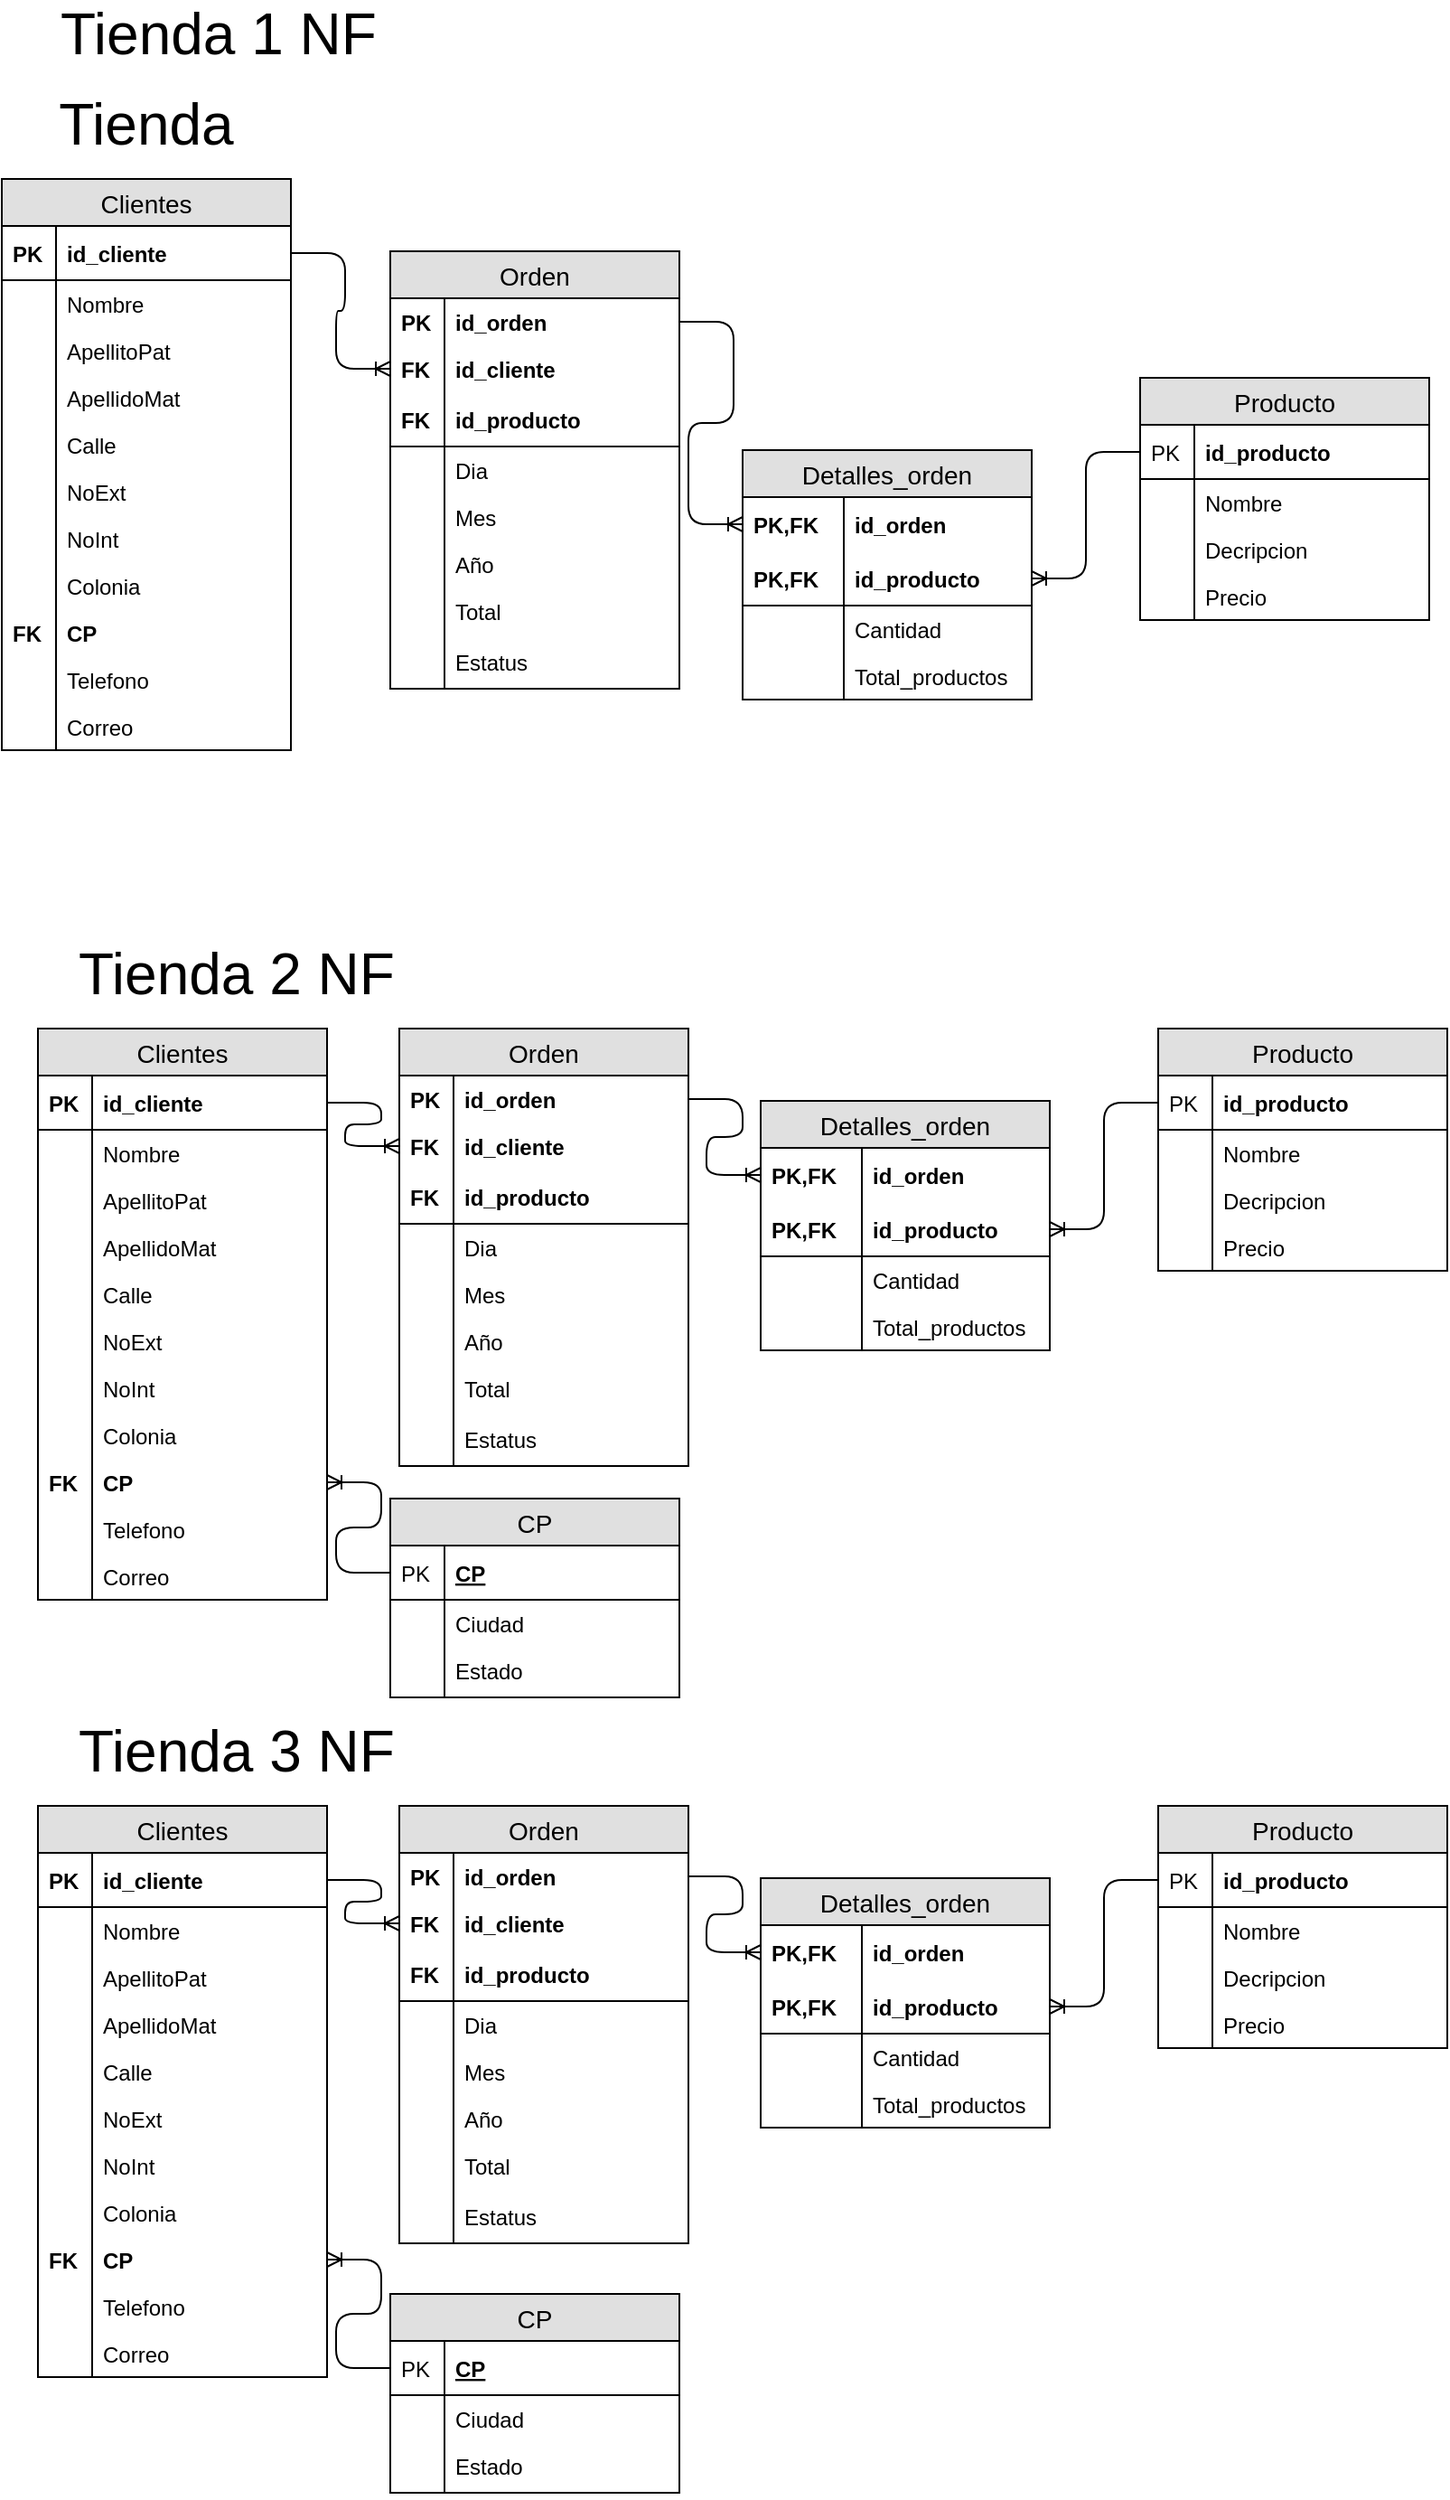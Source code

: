<mxfile version="12.9.3" type="device"><diagram id="UkjPEJZviX0Wg7siiXzG" name="Page-2"><mxGraphModel dx="2107" dy="987" grid="1" gridSize="10" guides="1" tooltips="1" connect="1" arrows="1" fold="1" page="1" pageScale="1" pageWidth="850" pageHeight="1400" math="0" shadow="0"><root><mxCell id="FvoUUC5BIJFvEUKMGLK6-0"/><mxCell id="FvoUUC5BIJFvEUKMGLK6-1" parent="FvoUUC5BIJFvEUKMGLK6-0"/><mxCell id="m8Ln8D1x6qwjlroU6uwN-0" value="&lt;span style=&quot;font-size: 32px&quot;&gt;Tienda 2 NF&lt;/span&gt;" style="text;html=1;strokeColor=none;fillColor=none;align=center;verticalAlign=middle;whiteSpace=wrap;rounded=0;" parent="FvoUUC5BIJFvEUKMGLK6-1" vertex="1"><mxGeometry x="35" y="540" width="240" height="20" as="geometry"/></mxCell><mxCell id="m8Ln8D1x6qwjlroU6uwN-12" style="edgeStyle=orthogonalEdgeStyle;rounded=0;orthogonalLoop=1;jettySize=auto;html=1;exitX=1;exitY=0;exitDx=0;exitDy=0;entryX=0.75;entryY=0;entryDx=0;entryDy=0;" parent="FvoUUC5BIJFvEUKMGLK6-1" edge="1"><mxGeometry relative="1" as="geometry"><mxPoint x="125" y="780" as="sourcePoint"/><mxPoint x="115" y="780" as="targetPoint"/></mxGeometry></mxCell><mxCell id="m8Ln8D1x6qwjlroU6uwN-44" value="" style="edgeStyle=entityRelationEdgeStyle;fontSize=12;html=1;endArrow=ERoneToMany;exitX=1;exitY=0.5;exitDx=0;exitDy=0;entryX=0;entryY=0.5;entryDx=0;entryDy=0;" parent="FvoUUC5BIJFvEUKMGLK6-1" source="m8Ln8D1x6qwjlroU6uwN-2" target="m8Ln8D1x6qwjlroU6uwN-16" edge="1"><mxGeometry width="100" height="100" relative="1" as="geometry"><mxPoint x="365" y="780" as="sourcePoint"/><mxPoint x="465" y="680" as="targetPoint"/></mxGeometry></mxCell><mxCell id="m8Ln8D1x6qwjlroU6uwN-45" value="" style="edgeStyle=entityRelationEdgeStyle;fontSize=12;html=1;endArrow=ERoneToMany;exitX=1;exitY=0.5;exitDx=0;exitDy=0;entryX=0;entryY=0.5;entryDx=0;entryDy=0;" parent="FvoUUC5BIJFvEUKMGLK6-1" source="m8Ln8D1x6qwjlroU6uwN-14" target="m8Ln8D1x6qwjlroU6uwN-36" edge="1"><mxGeometry width="100" height="100" relative="1" as="geometry"><mxPoint x="215" y="631" as="sourcePoint"/><mxPoint x="485" y="619" as="targetPoint"/></mxGeometry></mxCell><mxCell id="m8Ln8D1x6qwjlroU6uwN-46" value="" style="edgeStyle=entityRelationEdgeStyle;fontSize=12;html=1;endArrow=ERoneToMany;" parent="FvoUUC5BIJFvEUKMGLK6-1" source="m8Ln8D1x6qwjlroU6uwN-27" target="m8Ln8D1x6qwjlroU6uwN-38" edge="1"><mxGeometry width="100" height="100" relative="1" as="geometry"><mxPoint x="435" y="629" as="sourcePoint"/><mxPoint x="495" y="631" as="targetPoint"/></mxGeometry></mxCell><mxCell id="1MElBEtrLq-8LRFKtjC3-23" value="" style="edgeStyle=entityRelationEdgeStyle;fontSize=12;html=1;endArrow=ERoneToMany;" parent="FvoUUC5BIJFvEUKMGLK6-1" source="1MElBEtrLq-8LRFKtjC3-1" target="1MElBEtrLq-8LRFKtjC3-21" edge="1"><mxGeometry width="100" height="100" relative="1" as="geometry"><mxPoint x="215" y="631" as="sourcePoint"/><mxPoint x="255" y="655.0" as="targetPoint"/></mxGeometry></mxCell><mxCell id="1MElBEtrLq-8LRFKtjC3-25" style="edgeStyle=orthogonalEdgeStyle;rounded=0;orthogonalLoop=1;jettySize=auto;html=1;exitX=1;exitY=0;exitDx=0;exitDy=0;entryX=0.75;entryY=0;entryDx=0;entryDy=0;" parent="FvoUUC5BIJFvEUKMGLK6-1" edge="1"><mxGeometry relative="1" as="geometry"><mxPoint x="125" y="1210" as="sourcePoint"/><mxPoint x="115" y="1210" as="targetPoint"/></mxGeometry></mxCell><mxCell id="1MElBEtrLq-8LRFKtjC3-26" value="" style="edgeStyle=entityRelationEdgeStyle;fontSize=12;html=1;endArrow=ERoneToMany;exitX=1;exitY=0.5;exitDx=0;exitDy=0;entryX=0;entryY=0.5;entryDx=0;entryDy=0;" parent="FvoUUC5BIJFvEUKMGLK6-1" source="1MElBEtrLq-8LRFKtjC3-30" target="1MElBEtrLq-8LRFKtjC3-55" edge="1"><mxGeometry width="100" height="100" relative="1" as="geometry"><mxPoint x="365" y="1210" as="sourcePoint"/><mxPoint x="465" y="1110" as="targetPoint"/></mxGeometry></mxCell><mxCell id="1MElBEtrLq-8LRFKtjC3-27" value="" style="edgeStyle=entityRelationEdgeStyle;fontSize=12;html=1;endArrow=ERoneToMany;exitX=1;exitY=0.5;exitDx=0;exitDy=0;entryX=0;entryY=0.5;entryDx=0;entryDy=0;" parent="FvoUUC5BIJFvEUKMGLK6-1" source="1MElBEtrLq-8LRFKtjC3-53" target="1MElBEtrLq-8LRFKtjC3-75" edge="1"><mxGeometry width="100" height="100" relative="1" as="geometry"><mxPoint x="215" y="1061" as="sourcePoint"/><mxPoint x="485" y="1049" as="targetPoint"/></mxGeometry></mxCell><mxCell id="1MElBEtrLq-8LRFKtjC3-28" value="" style="edgeStyle=entityRelationEdgeStyle;fontSize=12;html=1;endArrow=ERoneToMany;" parent="FvoUUC5BIJFvEUKMGLK6-1" source="1MElBEtrLq-8LRFKtjC3-66" target="1MElBEtrLq-8LRFKtjC3-77" edge="1"><mxGeometry width="100" height="100" relative="1" as="geometry"><mxPoint x="435" y="1059" as="sourcePoint"/><mxPoint x="495" y="1061" as="targetPoint"/></mxGeometry></mxCell><mxCell id="1MElBEtrLq-8LRFKtjC3-83" value="" style="edgeStyle=entityRelationEdgeStyle;fontSize=12;html=1;endArrow=ERoneToMany;" parent="FvoUUC5BIJFvEUKMGLK6-1" source="1MElBEtrLq-8LRFKtjC3-85" target="1MElBEtrLq-8LRFKtjC3-46" edge="1"><mxGeometry width="100" height="100" relative="1" as="geometry"><mxPoint x="215" y="1061" as="sourcePoint"/><mxPoint x="255" y="1085" as="targetPoint"/></mxGeometry></mxCell><mxCell id="1MElBEtrLq-8LRFKtjC3-98" value="&lt;span style=&quot;font-size: 32px&quot;&gt;Tienda 3 NF&lt;/span&gt;" style="text;html=1;strokeColor=none;fillColor=none;align=center;verticalAlign=middle;whiteSpace=wrap;rounded=0;" parent="FvoUUC5BIJFvEUKMGLK6-1" vertex="1"><mxGeometry x="35" y="970" width="240" height="20" as="geometry"/></mxCell><mxCell id="1MElBEtrLq-8LRFKtjC3-99" value="&lt;span style=&quot;font-size: 32px&quot;&gt;Tienda&lt;/span&gt;" style="text;html=1;strokeColor=none;fillColor=none;align=center;verticalAlign=middle;whiteSpace=wrap;rounded=0;" parent="FvoUUC5BIJFvEUKMGLK6-1" vertex="1"><mxGeometry x="85" y="70" width="40" height="20" as="geometry"/></mxCell><mxCell id="1MElBEtrLq-8LRFKtjC3-142" value="" style="edgeStyle=entityRelationEdgeStyle;fontSize=12;html=1;endArrow=ERoneToMany;entryX=0;entryY=0.5;entryDx=0;entryDy=0;" parent="FvoUUC5BIJFvEUKMGLK6-1" source="kMlm3pJWwLAIDUryGU4f-1" target="1MElBEtrLq-8LRFKtjC3-114" edge="1"><mxGeometry width="100" height="100" relative="1" as="geometry"><mxPoint x="195" y="261.0" as="sourcePoint"/><mxPoint x="455" y="320" as="targetPoint"/></mxGeometry></mxCell><mxCell id="1MElBEtrLq-8LRFKtjC3-143" value="" style="edgeStyle=entityRelationEdgeStyle;fontSize=12;html=1;endArrow=ERoneToMany;exitX=1;exitY=0.5;exitDx=0;exitDy=0;entryX=0;entryY=0.5;entryDx=0;entryDy=0;" parent="FvoUUC5BIJFvEUKMGLK6-1" source="1MElBEtrLq-8LRFKtjC3-112" target="1MElBEtrLq-8LRFKtjC3-134" edge="1"><mxGeometry width="100" height="100" relative="1" as="geometry"><mxPoint x="205" y="271" as="sourcePoint"/><mxPoint x="475" y="259" as="targetPoint"/></mxGeometry></mxCell><mxCell id="1MElBEtrLq-8LRFKtjC3-144" value="" style="edgeStyle=entityRelationEdgeStyle;fontSize=12;html=1;endArrow=ERoneToMany;" parent="FvoUUC5BIJFvEUKMGLK6-1" source="1MElBEtrLq-8LRFKtjC3-125" target="1MElBEtrLq-8LRFKtjC3-136" edge="1"><mxGeometry width="100" height="100" relative="1" as="geometry"><mxPoint x="425" y="269" as="sourcePoint"/><mxPoint x="485" y="271" as="targetPoint"/></mxGeometry></mxCell><mxCell id="1MElBEtrLq-8LRFKtjC3-145" value="&lt;span style=&quot;font-size: 32px&quot;&gt;Tienda 1 NF&lt;/span&gt;" style="text;html=1;strokeColor=none;fillColor=none;align=center;verticalAlign=middle;whiteSpace=wrap;rounded=0;" parent="FvoUUC5BIJFvEUKMGLK6-1" vertex="1"><mxGeometry x="25" y="20" width="240" height="20" as="geometry"/></mxCell><mxCell id="1MElBEtrLq-8LRFKtjC3-29" value="Clientes" style="swimlane;fontStyle=0;childLayout=stackLayout;horizontal=1;startSize=26;fillColor=#e0e0e0;horizontalStack=0;resizeParent=1;resizeParentMax=0;resizeLast=0;collapsible=1;marginBottom=0;swimlaneFillColor=#ffffff;align=center;fontSize=14;" parent="FvoUUC5BIJFvEUKMGLK6-1" vertex="1"><mxGeometry x="45" y="1010" width="160" height="316" as="geometry"/></mxCell><mxCell id="1MElBEtrLq-8LRFKtjC3-30" value="id_cliente" style="shape=partialRectangle;top=0;left=0;right=0;bottom=1;align=left;verticalAlign=middle;fillColor=none;spacingLeft=34;spacingRight=4;overflow=hidden;rotatable=0;points=[[0,0.5],[1,0.5]];portConstraint=eastwest;dropTarget=0;fontStyle=1;fontSize=12;" parent="1MElBEtrLq-8LRFKtjC3-29" vertex="1"><mxGeometry y="26" width="160" height="30" as="geometry"/></mxCell><mxCell id="1MElBEtrLq-8LRFKtjC3-31" value="PK" style="shape=partialRectangle;top=0;left=0;bottom=0;fillColor=none;align=left;verticalAlign=middle;spacingLeft=4;spacingRight=4;overflow=hidden;rotatable=0;points=[];portConstraint=eastwest;part=1;fontSize=12;fontStyle=1" parent="1MElBEtrLq-8LRFKtjC3-30" vertex="1" connectable="0"><mxGeometry width="30" height="30" as="geometry"/></mxCell><mxCell id="1MElBEtrLq-8LRFKtjC3-32" value="Nombre" style="shape=partialRectangle;top=0;left=0;right=0;bottom=0;align=left;verticalAlign=top;fillColor=none;spacingLeft=34;spacingRight=4;overflow=hidden;rotatable=0;points=[[0,0.5],[1,0.5]];portConstraint=eastwest;dropTarget=0;fontSize=12;" parent="1MElBEtrLq-8LRFKtjC3-29" vertex="1"><mxGeometry y="56" width="160" height="26" as="geometry"/></mxCell><mxCell id="1MElBEtrLq-8LRFKtjC3-33" value="" style="shape=partialRectangle;top=0;left=0;bottom=0;fillColor=none;align=left;verticalAlign=top;spacingLeft=4;spacingRight=4;overflow=hidden;rotatable=0;points=[];portConstraint=eastwest;part=1;fontSize=12;" parent="1MElBEtrLq-8LRFKtjC3-32" vertex="1" connectable="0"><mxGeometry width="30" height="26" as="geometry"/></mxCell><mxCell id="1MElBEtrLq-8LRFKtjC3-34" value="ApellitoPat" style="shape=partialRectangle;top=0;left=0;right=0;bottom=0;align=left;verticalAlign=top;fillColor=none;spacingLeft=34;spacingRight=4;overflow=hidden;rotatable=0;points=[[0,0.5],[1,0.5]];portConstraint=eastwest;dropTarget=0;fontSize=12;" parent="1MElBEtrLq-8LRFKtjC3-29" vertex="1"><mxGeometry y="82" width="160" height="26" as="geometry"/></mxCell><mxCell id="1MElBEtrLq-8LRFKtjC3-35" value="" style="shape=partialRectangle;top=0;left=0;bottom=0;fillColor=none;align=left;verticalAlign=top;spacingLeft=4;spacingRight=4;overflow=hidden;rotatable=0;points=[];portConstraint=eastwest;part=1;fontSize=12;" parent="1MElBEtrLq-8LRFKtjC3-34" vertex="1" connectable="0"><mxGeometry width="30" height="26" as="geometry"/></mxCell><mxCell id="1MElBEtrLq-8LRFKtjC3-36" value="ApellidoMat" style="shape=partialRectangle;top=0;left=0;right=0;bottom=0;align=left;verticalAlign=top;fillColor=none;spacingLeft=34;spacingRight=4;overflow=hidden;rotatable=0;points=[[0,0.5],[1,0.5]];portConstraint=eastwest;dropTarget=0;fontSize=12;" parent="1MElBEtrLq-8LRFKtjC3-29" vertex="1"><mxGeometry y="108" width="160" height="26" as="geometry"/></mxCell><mxCell id="1MElBEtrLq-8LRFKtjC3-37" value="" style="shape=partialRectangle;top=0;left=0;bottom=0;fillColor=none;align=left;verticalAlign=top;spacingLeft=4;spacingRight=4;overflow=hidden;rotatable=0;points=[];portConstraint=eastwest;part=1;fontSize=12;" parent="1MElBEtrLq-8LRFKtjC3-36" vertex="1" connectable="0"><mxGeometry width="30" height="26" as="geometry"/></mxCell><mxCell id="1MElBEtrLq-8LRFKtjC3-38" value="Calle" style="shape=partialRectangle;top=0;left=0;right=0;bottom=0;align=left;verticalAlign=top;fillColor=none;spacingLeft=34;spacingRight=4;overflow=hidden;rotatable=0;points=[[0,0.5],[1,0.5]];portConstraint=eastwest;dropTarget=0;fontSize=12;" parent="1MElBEtrLq-8LRFKtjC3-29" vertex="1"><mxGeometry y="134" width="160" height="26" as="geometry"/></mxCell><mxCell id="1MElBEtrLq-8LRFKtjC3-39" value="" style="shape=partialRectangle;top=0;left=0;bottom=0;fillColor=none;align=left;verticalAlign=top;spacingLeft=4;spacingRight=4;overflow=hidden;rotatable=0;points=[];portConstraint=eastwest;part=1;fontSize=12;" parent="1MElBEtrLq-8LRFKtjC3-38" vertex="1" connectable="0"><mxGeometry width="30" height="26" as="geometry"/></mxCell><mxCell id="1MElBEtrLq-8LRFKtjC3-40" value="NoExt" style="shape=partialRectangle;top=0;left=0;right=0;bottom=0;align=left;verticalAlign=top;fillColor=none;spacingLeft=34;spacingRight=4;overflow=hidden;rotatable=0;points=[[0,0.5],[1,0.5]];portConstraint=eastwest;dropTarget=0;fontSize=12;" parent="1MElBEtrLq-8LRFKtjC3-29" vertex="1"><mxGeometry y="160" width="160" height="26" as="geometry"/></mxCell><mxCell id="1MElBEtrLq-8LRFKtjC3-41" value="" style="shape=partialRectangle;top=0;left=0;bottom=0;fillColor=none;align=left;verticalAlign=top;spacingLeft=4;spacingRight=4;overflow=hidden;rotatable=0;points=[];portConstraint=eastwest;part=1;fontSize=12;" parent="1MElBEtrLq-8LRFKtjC3-40" vertex="1" connectable="0"><mxGeometry width="30" height="26" as="geometry"/></mxCell><mxCell id="1MElBEtrLq-8LRFKtjC3-42" value="NoInt" style="shape=partialRectangle;top=0;left=0;right=0;bottom=0;align=left;verticalAlign=top;fillColor=none;spacingLeft=34;spacingRight=4;overflow=hidden;rotatable=0;points=[[0,0.5],[1,0.5]];portConstraint=eastwest;dropTarget=0;fontSize=12;" parent="1MElBEtrLq-8LRFKtjC3-29" vertex="1"><mxGeometry y="186" width="160" height="26" as="geometry"/></mxCell><mxCell id="1MElBEtrLq-8LRFKtjC3-43" value="" style="shape=partialRectangle;top=0;left=0;bottom=0;fillColor=none;align=left;verticalAlign=top;spacingLeft=4;spacingRight=4;overflow=hidden;rotatable=0;points=[];portConstraint=eastwest;part=1;fontSize=12;" parent="1MElBEtrLq-8LRFKtjC3-42" vertex="1" connectable="0"><mxGeometry width="30" height="26" as="geometry"/></mxCell><mxCell id="1MElBEtrLq-8LRFKtjC3-44" value="Colonia" style="shape=partialRectangle;top=0;left=0;right=0;bottom=0;align=left;verticalAlign=top;fillColor=none;spacingLeft=34;spacingRight=4;overflow=hidden;rotatable=0;points=[[0,0.5],[1,0.5]];portConstraint=eastwest;dropTarget=0;fontSize=12;" parent="1MElBEtrLq-8LRFKtjC3-29" vertex="1"><mxGeometry y="212" width="160" height="26" as="geometry"/></mxCell><mxCell id="1MElBEtrLq-8LRFKtjC3-45" value="" style="shape=partialRectangle;top=0;left=0;bottom=0;fillColor=none;align=left;verticalAlign=top;spacingLeft=4;spacingRight=4;overflow=hidden;rotatable=0;points=[];portConstraint=eastwest;part=1;fontSize=12;" parent="1MElBEtrLq-8LRFKtjC3-44" vertex="1" connectable="0"><mxGeometry width="30" height="26" as="geometry"/></mxCell><mxCell id="1MElBEtrLq-8LRFKtjC3-46" value="CP" style="shape=partialRectangle;top=0;left=0;right=0;bottom=0;align=left;verticalAlign=top;fillColor=none;spacingLeft=34;spacingRight=4;overflow=hidden;rotatable=0;points=[[0,0.5],[1,0.5]];portConstraint=eastwest;dropTarget=0;fontSize=12;fontStyle=1" parent="1MElBEtrLq-8LRFKtjC3-29" vertex="1"><mxGeometry y="238" width="160" height="26" as="geometry"/></mxCell><mxCell id="1MElBEtrLq-8LRFKtjC3-47" value="FK" style="shape=partialRectangle;top=0;left=0;bottom=0;fillColor=none;align=left;verticalAlign=top;spacingLeft=4;spacingRight=4;overflow=hidden;rotatable=0;points=[];portConstraint=eastwest;part=1;fontSize=12;fontStyle=1" parent="1MElBEtrLq-8LRFKtjC3-46" vertex="1" connectable="0"><mxGeometry width="30" height="26" as="geometry"/></mxCell><mxCell id="1MElBEtrLq-8LRFKtjC3-48" value="Telefono" style="shape=partialRectangle;top=0;left=0;right=0;bottom=0;align=left;verticalAlign=top;fillColor=none;spacingLeft=34;spacingRight=4;overflow=hidden;rotatable=0;points=[[0,0.5],[1,0.5]];portConstraint=eastwest;dropTarget=0;fontSize=12;" parent="1MElBEtrLq-8LRFKtjC3-29" vertex="1"><mxGeometry y="264" width="160" height="26" as="geometry"/></mxCell><mxCell id="1MElBEtrLq-8LRFKtjC3-49" value="" style="shape=partialRectangle;top=0;left=0;bottom=0;fillColor=none;align=left;verticalAlign=top;spacingLeft=4;spacingRight=4;overflow=hidden;rotatable=0;points=[];portConstraint=eastwest;part=1;fontSize=12;" parent="1MElBEtrLq-8LRFKtjC3-48" vertex="1" connectable="0"><mxGeometry width="30" height="26" as="geometry"/></mxCell><mxCell id="1MElBEtrLq-8LRFKtjC3-50" value="Correo" style="shape=partialRectangle;top=0;left=0;right=0;bottom=0;align=left;verticalAlign=top;fillColor=none;spacingLeft=34;spacingRight=4;overflow=hidden;rotatable=0;points=[[0,0.5],[1,0.5]];portConstraint=eastwest;dropTarget=0;fontSize=12;" parent="1MElBEtrLq-8LRFKtjC3-29" vertex="1"><mxGeometry y="290" width="160" height="26" as="geometry"/></mxCell><mxCell id="1MElBEtrLq-8LRFKtjC3-51" value="" style="shape=partialRectangle;top=0;left=0;bottom=0;fillColor=none;align=left;verticalAlign=top;spacingLeft=4;spacingRight=4;overflow=hidden;rotatable=0;points=[];portConstraint=eastwest;part=1;fontSize=12;" parent="1MElBEtrLq-8LRFKtjC3-50" vertex="1" connectable="0"><mxGeometry width="30" height="26" as="geometry"/></mxCell><mxCell id="1MElBEtrLq-8LRFKtjC3-52" value="Orden" style="swimlane;fontStyle=0;childLayout=stackLayout;horizontal=1;startSize=26;fillColor=#e0e0e0;horizontalStack=0;resizeParent=1;resizeParentMax=0;resizeLast=0;collapsible=1;marginBottom=0;swimlaneFillColor=#ffffff;align=center;fontSize=14;" parent="FvoUUC5BIJFvEUKMGLK6-1" vertex="1"><mxGeometry x="245" y="1010" width="160" height="242" as="geometry"/></mxCell><mxCell id="1MElBEtrLq-8LRFKtjC3-53" value="id_orden" style="shape=partialRectangle;top=0;left=0;right=0;bottom=0;align=left;verticalAlign=top;fillColor=none;spacingLeft=34;spacingRight=4;overflow=hidden;rotatable=0;points=[[0,0.5],[1,0.5]];portConstraint=eastwest;dropTarget=0;fontSize=12;fontStyle=1" parent="1MElBEtrLq-8LRFKtjC3-52" vertex="1"><mxGeometry y="26" width="160" height="26" as="geometry"/></mxCell><mxCell id="1MElBEtrLq-8LRFKtjC3-54" value="PK" style="shape=partialRectangle;top=0;left=0;bottom=0;fillColor=none;align=left;verticalAlign=top;spacingLeft=4;spacingRight=4;overflow=hidden;rotatable=0;points=[];portConstraint=eastwest;part=1;fontSize=12;fontStyle=1" parent="1MElBEtrLq-8LRFKtjC3-53" vertex="1" connectable="0"><mxGeometry width="30" height="26" as="geometry"/></mxCell><mxCell id="1MElBEtrLq-8LRFKtjC3-55" value="id_cliente" style="shape=partialRectangle;top=0;left=0;right=0;bottom=0;align=left;verticalAlign=top;fillColor=none;spacingLeft=34;spacingRight=4;overflow=hidden;rotatable=0;points=[[0,0.5],[1,0.5]];portConstraint=eastwest;dropTarget=0;fontSize=12;fontStyle=1" parent="1MElBEtrLq-8LRFKtjC3-52" vertex="1"><mxGeometry y="52" width="160" height="26" as="geometry"/></mxCell><mxCell id="1MElBEtrLq-8LRFKtjC3-56" value="FK" style="shape=partialRectangle;top=0;left=0;bottom=0;fillColor=none;align=left;verticalAlign=top;spacingLeft=4;spacingRight=4;overflow=hidden;rotatable=0;points=[];portConstraint=eastwest;part=1;fontSize=12;fontStyle=1" parent="1MElBEtrLq-8LRFKtjC3-55" vertex="1" connectable="0"><mxGeometry width="30" height="26" as="geometry"/></mxCell><mxCell id="1MElBEtrLq-8LRFKtjC3-57" value="id_producto" style="shape=partialRectangle;top=0;left=0;right=0;bottom=1;align=left;verticalAlign=middle;fillColor=none;spacingLeft=34;spacingRight=4;overflow=hidden;rotatable=0;points=[[0,0.5],[1,0.5]];portConstraint=eastwest;dropTarget=0;fontStyle=1;fontSize=12;" parent="1MElBEtrLq-8LRFKtjC3-52" vertex="1"><mxGeometry y="78" width="160" height="30" as="geometry"/></mxCell><mxCell id="1MElBEtrLq-8LRFKtjC3-58" value="FK" style="shape=partialRectangle;top=0;left=0;bottom=0;fillColor=none;align=left;verticalAlign=middle;spacingLeft=4;spacingRight=4;overflow=hidden;rotatable=0;points=[];portConstraint=eastwest;part=1;fontSize=12;fontStyle=1" parent="1MElBEtrLq-8LRFKtjC3-57" vertex="1" connectable="0"><mxGeometry width="30" height="30" as="geometry"/></mxCell><mxCell id="1MElBEtrLq-8LRFKtjC3-59" value="Dia" style="shape=partialRectangle;top=0;left=0;right=0;bottom=0;align=left;verticalAlign=top;fillColor=none;spacingLeft=34;spacingRight=4;overflow=hidden;rotatable=0;points=[[0,0.5],[1,0.5]];portConstraint=eastwest;dropTarget=0;fontSize=12;" parent="1MElBEtrLq-8LRFKtjC3-52" vertex="1"><mxGeometry y="108" width="160" height="26" as="geometry"/></mxCell><mxCell id="1MElBEtrLq-8LRFKtjC3-60" value="" style="shape=partialRectangle;top=0;left=0;bottom=0;fillColor=none;align=left;verticalAlign=top;spacingLeft=4;spacingRight=4;overflow=hidden;rotatable=0;points=[];portConstraint=eastwest;part=1;fontSize=12;" parent="1MElBEtrLq-8LRFKtjC3-59" vertex="1" connectable="0"><mxGeometry width="30" height="26" as="geometry"/></mxCell><mxCell id="l_HMrEKp18C7LoOKPuE1-8" value="Mes" style="shape=partialRectangle;top=0;left=0;right=0;bottom=0;align=left;verticalAlign=top;fillColor=none;spacingLeft=34;spacingRight=4;overflow=hidden;rotatable=0;points=[[0,0.5],[1,0.5]];portConstraint=eastwest;dropTarget=0;fontSize=12;" parent="1MElBEtrLq-8LRFKtjC3-52" vertex="1"><mxGeometry y="134" width="160" height="26" as="geometry"/></mxCell><mxCell id="l_HMrEKp18C7LoOKPuE1-9" value="" style="shape=partialRectangle;top=0;left=0;bottom=0;fillColor=none;align=left;verticalAlign=top;spacingLeft=4;spacingRight=4;overflow=hidden;rotatable=0;points=[];portConstraint=eastwest;part=1;fontSize=12;" parent="l_HMrEKp18C7LoOKPuE1-8" vertex="1" connectable="0"><mxGeometry width="30" height="26" as="geometry"/></mxCell><mxCell id="l_HMrEKp18C7LoOKPuE1-10" value="Año" style="shape=partialRectangle;top=0;left=0;right=0;bottom=0;align=left;verticalAlign=top;fillColor=none;spacingLeft=34;spacingRight=4;overflow=hidden;rotatable=0;points=[[0,0.5],[1,0.5]];portConstraint=eastwest;dropTarget=0;fontSize=12;" parent="1MElBEtrLq-8LRFKtjC3-52" vertex="1"><mxGeometry y="160" width="160" height="26" as="geometry"/></mxCell><mxCell id="l_HMrEKp18C7LoOKPuE1-11" value="" style="shape=partialRectangle;top=0;left=0;bottom=0;fillColor=none;align=left;verticalAlign=top;spacingLeft=4;spacingRight=4;overflow=hidden;rotatable=0;points=[];portConstraint=eastwest;part=1;fontSize=12;" parent="l_HMrEKp18C7LoOKPuE1-10" vertex="1" connectable="0"><mxGeometry width="30" height="26" as="geometry"/></mxCell><mxCell id="1MElBEtrLq-8LRFKtjC3-61" value="Total" style="shape=partialRectangle;top=0;left=0;right=0;bottom=0;align=left;verticalAlign=top;fillColor=none;spacingLeft=34;spacingRight=4;overflow=hidden;rotatable=0;points=[[0,0.5],[1,0.5]];portConstraint=eastwest;dropTarget=0;fontSize=12;" parent="1MElBEtrLq-8LRFKtjC3-52" vertex="1"><mxGeometry y="186" width="160" height="26" as="geometry"/></mxCell><mxCell id="1MElBEtrLq-8LRFKtjC3-62" value="" style="shape=partialRectangle;top=0;left=0;bottom=0;fillColor=none;align=left;verticalAlign=top;spacingLeft=4;spacingRight=4;overflow=hidden;rotatable=0;points=[];portConstraint=eastwest;part=1;fontSize=12;" parent="1MElBEtrLq-8LRFKtjC3-61" vertex="1" connectable="0"><mxGeometry width="30" height="26" as="geometry"/></mxCell><mxCell id="1MElBEtrLq-8LRFKtjC3-63" value="Estatus" style="shape=partialRectangle;top=0;left=0;right=0;bottom=1;align=left;verticalAlign=middle;fillColor=none;spacingLeft=34;spacingRight=4;overflow=hidden;rotatable=0;points=[[0,0.5],[1,0.5]];portConstraint=eastwest;dropTarget=0;fontStyle=0;fontSize=12;" parent="1MElBEtrLq-8LRFKtjC3-52" vertex="1"><mxGeometry y="212" width="160" height="30" as="geometry"/></mxCell><mxCell id="1MElBEtrLq-8LRFKtjC3-64" value="" style="shape=partialRectangle;top=0;left=0;bottom=0;fillColor=none;align=left;verticalAlign=middle;spacingLeft=4;spacingRight=4;overflow=hidden;rotatable=0;points=[];portConstraint=eastwest;part=1;fontSize=12;fontStyle=1" parent="1MElBEtrLq-8LRFKtjC3-63" vertex="1" connectable="0"><mxGeometry width="30" height="30" as="geometry"/></mxCell><mxCell id="1MElBEtrLq-8LRFKtjC3-65" value="Producto" style="swimlane;fontStyle=0;childLayout=stackLayout;horizontal=1;startSize=26;fillColor=#e0e0e0;horizontalStack=0;resizeParent=1;resizeParentMax=0;resizeLast=0;collapsible=1;marginBottom=0;swimlaneFillColor=#ffffff;align=center;fontSize=14;" parent="FvoUUC5BIJFvEUKMGLK6-1" vertex="1"><mxGeometry x="665" y="1010" width="160" height="134" as="geometry"/></mxCell><mxCell id="1MElBEtrLq-8LRFKtjC3-66" value="id_producto" style="shape=partialRectangle;top=0;left=0;right=0;bottom=1;align=left;verticalAlign=middle;fillColor=none;spacingLeft=34;spacingRight=4;overflow=hidden;rotatable=0;points=[[0,0.5],[1,0.5]];portConstraint=eastwest;dropTarget=0;fontStyle=1;fontSize=12;" parent="1MElBEtrLq-8LRFKtjC3-65" vertex="1"><mxGeometry y="26" width="160" height="30" as="geometry"/></mxCell><mxCell id="1MElBEtrLq-8LRFKtjC3-67" value="PK" style="shape=partialRectangle;top=0;left=0;bottom=0;fillColor=none;align=left;verticalAlign=middle;spacingLeft=4;spacingRight=4;overflow=hidden;rotatable=0;points=[];portConstraint=eastwest;part=1;fontSize=12;" parent="1MElBEtrLq-8LRFKtjC3-66" vertex="1" connectable="0"><mxGeometry width="30" height="30" as="geometry"/></mxCell><mxCell id="1MElBEtrLq-8LRFKtjC3-68" value="Nombre" style="shape=partialRectangle;top=0;left=0;right=0;bottom=0;align=left;verticalAlign=top;fillColor=none;spacingLeft=34;spacingRight=4;overflow=hidden;rotatable=0;points=[[0,0.5],[1,0.5]];portConstraint=eastwest;dropTarget=0;fontSize=12;" parent="1MElBEtrLq-8LRFKtjC3-65" vertex="1"><mxGeometry y="56" width="160" height="26" as="geometry"/></mxCell><mxCell id="1MElBEtrLq-8LRFKtjC3-69" value="" style="shape=partialRectangle;top=0;left=0;bottom=0;fillColor=none;align=left;verticalAlign=top;spacingLeft=4;spacingRight=4;overflow=hidden;rotatable=0;points=[];portConstraint=eastwest;part=1;fontSize=12;" parent="1MElBEtrLq-8LRFKtjC3-68" vertex="1" connectable="0"><mxGeometry width="30" height="26" as="geometry"/></mxCell><mxCell id="1MElBEtrLq-8LRFKtjC3-70" value="Decripcion" style="shape=partialRectangle;top=0;left=0;right=0;bottom=0;align=left;verticalAlign=top;fillColor=none;spacingLeft=34;spacingRight=4;overflow=hidden;rotatable=0;points=[[0,0.5],[1,0.5]];portConstraint=eastwest;dropTarget=0;fontSize=12;" parent="1MElBEtrLq-8LRFKtjC3-65" vertex="1"><mxGeometry y="82" width="160" height="26" as="geometry"/></mxCell><mxCell id="1MElBEtrLq-8LRFKtjC3-71" value="" style="shape=partialRectangle;top=0;left=0;bottom=0;fillColor=none;align=left;verticalAlign=top;spacingLeft=4;spacingRight=4;overflow=hidden;rotatable=0;points=[];portConstraint=eastwest;part=1;fontSize=12;" parent="1MElBEtrLq-8LRFKtjC3-70" vertex="1" connectable="0"><mxGeometry width="30" height="26" as="geometry"/></mxCell><mxCell id="1MElBEtrLq-8LRFKtjC3-72" value="Precio" style="shape=partialRectangle;top=0;left=0;right=0;bottom=0;align=left;verticalAlign=top;fillColor=none;spacingLeft=34;spacingRight=4;overflow=hidden;rotatable=0;points=[[0,0.5],[1,0.5]];portConstraint=eastwest;dropTarget=0;fontSize=12;" parent="1MElBEtrLq-8LRFKtjC3-65" vertex="1"><mxGeometry y="108" width="160" height="26" as="geometry"/></mxCell><mxCell id="1MElBEtrLq-8LRFKtjC3-73" value="" style="shape=partialRectangle;top=0;left=0;bottom=0;fillColor=none;align=left;verticalAlign=top;spacingLeft=4;spacingRight=4;overflow=hidden;rotatable=0;points=[];portConstraint=eastwest;part=1;fontSize=12;" parent="1MElBEtrLq-8LRFKtjC3-72" vertex="1" connectable="0"><mxGeometry width="30" height="26" as="geometry"/></mxCell><mxCell id="1MElBEtrLq-8LRFKtjC3-74" value="Detalles_orden" style="swimlane;fontStyle=0;childLayout=stackLayout;horizontal=1;startSize=26;fillColor=#e0e0e0;horizontalStack=0;resizeParent=1;resizeParentMax=0;resizeLast=0;collapsible=1;marginBottom=0;swimlaneFillColor=#ffffff;align=center;fontSize=14;" parent="FvoUUC5BIJFvEUKMGLK6-1" vertex="1"><mxGeometry x="445" y="1050" width="160" height="138" as="geometry"/></mxCell><mxCell id="1MElBEtrLq-8LRFKtjC3-75" value="id_orden" style="shape=partialRectangle;top=0;left=0;right=0;bottom=0;align=left;verticalAlign=middle;fillColor=none;spacingLeft=60;spacingRight=4;overflow=hidden;rotatable=0;points=[[0,0.5],[1,0.5]];portConstraint=eastwest;dropTarget=0;fontStyle=1;fontSize=12;" parent="1MElBEtrLq-8LRFKtjC3-74" vertex="1"><mxGeometry y="26" width="160" height="30" as="geometry"/></mxCell><mxCell id="1MElBEtrLq-8LRFKtjC3-76" value="PK,FK" style="shape=partialRectangle;fontStyle=1;top=0;left=0;bottom=0;fillColor=none;align=left;verticalAlign=middle;spacingLeft=4;spacingRight=4;overflow=hidden;rotatable=0;points=[];portConstraint=eastwest;part=1;fontSize=12;" parent="1MElBEtrLq-8LRFKtjC3-75" vertex="1" connectable="0"><mxGeometry width="56" height="30" as="geometry"/></mxCell><mxCell id="1MElBEtrLq-8LRFKtjC3-77" value="id_producto" style="shape=partialRectangle;top=0;left=0;right=0;bottom=1;align=left;verticalAlign=middle;fillColor=none;spacingLeft=60;spacingRight=4;overflow=hidden;rotatable=0;points=[[0,0.5],[1,0.5]];portConstraint=eastwest;dropTarget=0;fontStyle=1;fontSize=12;" parent="1MElBEtrLq-8LRFKtjC3-74" vertex="1"><mxGeometry y="56" width="160" height="30" as="geometry"/></mxCell><mxCell id="1MElBEtrLq-8LRFKtjC3-78" value="PK,FK" style="shape=partialRectangle;fontStyle=1;top=0;left=0;bottom=0;fillColor=none;align=left;verticalAlign=middle;spacingLeft=4;spacingRight=4;overflow=hidden;rotatable=0;points=[];portConstraint=eastwest;part=1;fontSize=12;" parent="1MElBEtrLq-8LRFKtjC3-77" vertex="1" connectable="0"><mxGeometry width="56" height="30" as="geometry"/></mxCell><mxCell id="1MElBEtrLq-8LRFKtjC3-79" value="Cantidad" style="shape=partialRectangle;top=0;left=0;right=0;bottom=0;align=left;verticalAlign=top;fillColor=none;spacingLeft=60;spacingRight=4;overflow=hidden;rotatable=0;points=[[0,0.5],[1,0.5]];portConstraint=eastwest;dropTarget=0;fontSize=12;" parent="1MElBEtrLq-8LRFKtjC3-74" vertex="1"><mxGeometry y="86" width="160" height="26" as="geometry"/></mxCell><mxCell id="1MElBEtrLq-8LRFKtjC3-80" value="" style="shape=partialRectangle;top=0;left=0;bottom=0;fillColor=none;align=left;verticalAlign=top;spacingLeft=4;spacingRight=4;overflow=hidden;rotatable=0;points=[];portConstraint=eastwest;part=1;fontSize=12;" parent="1MElBEtrLq-8LRFKtjC3-79" vertex="1" connectable="0"><mxGeometry width="56" height="26" as="geometry"/></mxCell><mxCell id="1MElBEtrLq-8LRFKtjC3-81" value="Total_productos" style="shape=partialRectangle;top=0;left=0;right=0;bottom=0;align=left;verticalAlign=top;fillColor=none;spacingLeft=60;spacingRight=4;overflow=hidden;rotatable=0;points=[[0,0.5],[1,0.5]];portConstraint=eastwest;dropTarget=0;fontSize=12;" parent="1MElBEtrLq-8LRFKtjC3-74" vertex="1"><mxGeometry y="112" width="160" height="26" as="geometry"/></mxCell><mxCell id="1MElBEtrLq-8LRFKtjC3-82" value="" style="shape=partialRectangle;top=0;left=0;bottom=0;fillColor=none;align=left;verticalAlign=top;spacingLeft=4;spacingRight=4;overflow=hidden;rotatable=0;points=[];portConstraint=eastwest;part=1;fontSize=12;" parent="1MElBEtrLq-8LRFKtjC3-81" vertex="1" connectable="0"><mxGeometry width="56" height="26" as="geometry"/></mxCell><mxCell id="m8Ln8D1x6qwjlroU6uwN-1" value="Clientes" style="swimlane;fontStyle=0;childLayout=stackLayout;horizontal=1;startSize=26;fillColor=#e0e0e0;horizontalStack=0;resizeParent=1;resizeParentMax=0;resizeLast=0;collapsible=1;marginBottom=0;swimlaneFillColor=#ffffff;align=center;fontSize=14;" parent="FvoUUC5BIJFvEUKMGLK6-1" vertex="1"><mxGeometry x="45" y="580" width="160" height="316" as="geometry"/></mxCell><mxCell id="m8Ln8D1x6qwjlroU6uwN-2" value="id_cliente" style="shape=partialRectangle;top=0;left=0;right=0;bottom=1;align=left;verticalAlign=middle;fillColor=none;spacingLeft=34;spacingRight=4;overflow=hidden;rotatable=0;points=[[0,0.5],[1,0.5]];portConstraint=eastwest;dropTarget=0;fontStyle=1;fontSize=12;" parent="m8Ln8D1x6qwjlroU6uwN-1" vertex="1"><mxGeometry y="26" width="160" height="30" as="geometry"/></mxCell><mxCell id="m8Ln8D1x6qwjlroU6uwN-3" value="PK" style="shape=partialRectangle;top=0;left=0;bottom=0;fillColor=none;align=left;verticalAlign=middle;spacingLeft=4;spacingRight=4;overflow=hidden;rotatable=0;points=[];portConstraint=eastwest;part=1;fontSize=12;fontStyle=1" parent="m8Ln8D1x6qwjlroU6uwN-2" vertex="1" connectable="0"><mxGeometry width="30" height="30" as="geometry"/></mxCell><mxCell id="m8Ln8D1x6qwjlroU6uwN-4" value="Nombre" style="shape=partialRectangle;top=0;left=0;right=0;bottom=0;align=left;verticalAlign=top;fillColor=none;spacingLeft=34;spacingRight=4;overflow=hidden;rotatable=0;points=[[0,0.5],[1,0.5]];portConstraint=eastwest;dropTarget=0;fontSize=12;" parent="m8Ln8D1x6qwjlroU6uwN-1" vertex="1"><mxGeometry y="56" width="160" height="26" as="geometry"/></mxCell><mxCell id="m8Ln8D1x6qwjlroU6uwN-5" value="" style="shape=partialRectangle;top=0;left=0;bottom=0;fillColor=none;align=left;verticalAlign=top;spacingLeft=4;spacingRight=4;overflow=hidden;rotatable=0;points=[];portConstraint=eastwest;part=1;fontSize=12;" parent="m8Ln8D1x6qwjlroU6uwN-4" vertex="1" connectable="0"><mxGeometry width="30" height="26" as="geometry"/></mxCell><mxCell id="m8Ln8D1x6qwjlroU6uwN-6" value="ApellitoPat" style="shape=partialRectangle;top=0;left=0;right=0;bottom=0;align=left;verticalAlign=top;fillColor=none;spacingLeft=34;spacingRight=4;overflow=hidden;rotatable=0;points=[[0,0.5],[1,0.5]];portConstraint=eastwest;dropTarget=0;fontSize=12;" parent="m8Ln8D1x6qwjlroU6uwN-1" vertex="1"><mxGeometry y="82" width="160" height="26" as="geometry"/></mxCell><mxCell id="m8Ln8D1x6qwjlroU6uwN-7" value="" style="shape=partialRectangle;top=0;left=0;bottom=0;fillColor=none;align=left;verticalAlign=top;spacingLeft=4;spacingRight=4;overflow=hidden;rotatable=0;points=[];portConstraint=eastwest;part=1;fontSize=12;" parent="m8Ln8D1x6qwjlroU6uwN-6" vertex="1" connectable="0"><mxGeometry width="30" height="26" as="geometry"/></mxCell><mxCell id="1MElBEtrLq-8LRFKtjC3-19" value="ApellidoMat" style="shape=partialRectangle;top=0;left=0;right=0;bottom=0;align=left;verticalAlign=top;fillColor=none;spacingLeft=34;spacingRight=4;overflow=hidden;rotatable=0;points=[[0,0.5],[1,0.5]];portConstraint=eastwest;dropTarget=0;fontSize=12;" parent="m8Ln8D1x6qwjlroU6uwN-1" vertex="1"><mxGeometry y="108" width="160" height="26" as="geometry"/></mxCell><mxCell id="1MElBEtrLq-8LRFKtjC3-20" value="" style="shape=partialRectangle;top=0;left=0;bottom=0;fillColor=none;align=left;verticalAlign=top;spacingLeft=4;spacingRight=4;overflow=hidden;rotatable=0;points=[];portConstraint=eastwest;part=1;fontSize=12;" parent="1MElBEtrLq-8LRFKtjC3-19" vertex="1" connectable="0"><mxGeometry width="30" height="26" as="geometry"/></mxCell><mxCell id="1MElBEtrLq-8LRFKtjC3-17" value="Calle" style="shape=partialRectangle;top=0;left=0;right=0;bottom=0;align=left;verticalAlign=top;fillColor=none;spacingLeft=34;spacingRight=4;overflow=hidden;rotatable=0;points=[[0,0.5],[1,0.5]];portConstraint=eastwest;dropTarget=0;fontSize=12;" parent="m8Ln8D1x6qwjlroU6uwN-1" vertex="1"><mxGeometry y="134" width="160" height="26" as="geometry"/></mxCell><mxCell id="1MElBEtrLq-8LRFKtjC3-18" value="" style="shape=partialRectangle;top=0;left=0;bottom=0;fillColor=none;align=left;verticalAlign=top;spacingLeft=4;spacingRight=4;overflow=hidden;rotatable=0;points=[];portConstraint=eastwest;part=1;fontSize=12;" parent="1MElBEtrLq-8LRFKtjC3-17" vertex="1" connectable="0"><mxGeometry width="30" height="26" as="geometry"/></mxCell><mxCell id="1MElBEtrLq-8LRFKtjC3-15" value="NoExt" style="shape=partialRectangle;top=0;left=0;right=0;bottom=0;align=left;verticalAlign=top;fillColor=none;spacingLeft=34;spacingRight=4;overflow=hidden;rotatable=0;points=[[0,0.5],[1,0.5]];portConstraint=eastwest;dropTarget=0;fontSize=12;" parent="m8Ln8D1x6qwjlroU6uwN-1" vertex="1"><mxGeometry y="160" width="160" height="26" as="geometry"/></mxCell><mxCell id="1MElBEtrLq-8LRFKtjC3-16" value="" style="shape=partialRectangle;top=0;left=0;bottom=0;fillColor=none;align=left;verticalAlign=top;spacingLeft=4;spacingRight=4;overflow=hidden;rotatable=0;points=[];portConstraint=eastwest;part=1;fontSize=12;" parent="1MElBEtrLq-8LRFKtjC3-15" vertex="1" connectable="0"><mxGeometry width="30" height="26" as="geometry"/></mxCell><mxCell id="1MElBEtrLq-8LRFKtjC3-13" value="NoInt" style="shape=partialRectangle;top=0;left=0;right=0;bottom=0;align=left;verticalAlign=top;fillColor=none;spacingLeft=34;spacingRight=4;overflow=hidden;rotatable=0;points=[[0,0.5],[1,0.5]];portConstraint=eastwest;dropTarget=0;fontSize=12;" parent="m8Ln8D1x6qwjlroU6uwN-1" vertex="1"><mxGeometry y="186" width="160" height="26" as="geometry"/></mxCell><mxCell id="1MElBEtrLq-8LRFKtjC3-14" value="" style="shape=partialRectangle;top=0;left=0;bottom=0;fillColor=none;align=left;verticalAlign=top;spacingLeft=4;spacingRight=4;overflow=hidden;rotatable=0;points=[];portConstraint=eastwest;part=1;fontSize=12;" parent="1MElBEtrLq-8LRFKtjC3-13" vertex="1" connectable="0"><mxGeometry width="30" height="26" as="geometry"/></mxCell><mxCell id="1MElBEtrLq-8LRFKtjC3-11" value="Colonia" style="shape=partialRectangle;top=0;left=0;right=0;bottom=0;align=left;verticalAlign=top;fillColor=none;spacingLeft=34;spacingRight=4;overflow=hidden;rotatable=0;points=[[0,0.5],[1,0.5]];portConstraint=eastwest;dropTarget=0;fontSize=12;" parent="m8Ln8D1x6qwjlroU6uwN-1" vertex="1"><mxGeometry y="212" width="160" height="26" as="geometry"/></mxCell><mxCell id="1MElBEtrLq-8LRFKtjC3-12" value="" style="shape=partialRectangle;top=0;left=0;bottom=0;fillColor=none;align=left;verticalAlign=top;spacingLeft=4;spacingRight=4;overflow=hidden;rotatable=0;points=[];portConstraint=eastwest;part=1;fontSize=12;" parent="1MElBEtrLq-8LRFKtjC3-11" vertex="1" connectable="0"><mxGeometry width="30" height="26" as="geometry"/></mxCell><mxCell id="1MElBEtrLq-8LRFKtjC3-21" value="CP" style="shape=partialRectangle;top=0;left=0;right=0;bottom=0;align=left;verticalAlign=top;fillColor=none;spacingLeft=34;spacingRight=4;overflow=hidden;rotatable=0;points=[[0,0.5],[1,0.5]];portConstraint=eastwest;dropTarget=0;fontSize=12;fontStyle=1" parent="m8Ln8D1x6qwjlroU6uwN-1" vertex="1"><mxGeometry y="238" width="160" height="26" as="geometry"/></mxCell><mxCell id="1MElBEtrLq-8LRFKtjC3-22" value="FK" style="shape=partialRectangle;top=0;left=0;bottom=0;fillColor=none;align=left;verticalAlign=top;spacingLeft=4;spacingRight=4;overflow=hidden;rotatable=0;points=[];portConstraint=eastwest;part=1;fontSize=12;fontStyle=1" parent="1MElBEtrLq-8LRFKtjC3-21" vertex="1" connectable="0"><mxGeometry width="30" height="26" as="geometry"/></mxCell><mxCell id="m8Ln8D1x6qwjlroU6uwN-8" value="Telefono" style="shape=partialRectangle;top=0;left=0;right=0;bottom=0;align=left;verticalAlign=top;fillColor=none;spacingLeft=34;spacingRight=4;overflow=hidden;rotatable=0;points=[[0,0.5],[1,0.5]];portConstraint=eastwest;dropTarget=0;fontSize=12;" parent="m8Ln8D1x6qwjlroU6uwN-1" vertex="1"><mxGeometry y="264" width="160" height="26" as="geometry"/></mxCell><mxCell id="m8Ln8D1x6qwjlroU6uwN-9" value="" style="shape=partialRectangle;top=0;left=0;bottom=0;fillColor=none;align=left;verticalAlign=top;spacingLeft=4;spacingRight=4;overflow=hidden;rotatable=0;points=[];portConstraint=eastwest;part=1;fontSize=12;" parent="m8Ln8D1x6qwjlroU6uwN-8" vertex="1" connectable="0"><mxGeometry width="30" height="26" as="geometry"/></mxCell><mxCell id="m8Ln8D1x6qwjlroU6uwN-10" value="Correo" style="shape=partialRectangle;top=0;left=0;right=0;bottom=0;align=left;verticalAlign=top;fillColor=none;spacingLeft=34;spacingRight=4;overflow=hidden;rotatable=0;points=[[0,0.5],[1,0.5]];portConstraint=eastwest;dropTarget=0;fontSize=12;" parent="m8Ln8D1x6qwjlroU6uwN-1" vertex="1"><mxGeometry y="290" width="160" height="26" as="geometry"/></mxCell><mxCell id="m8Ln8D1x6qwjlroU6uwN-11" value="" style="shape=partialRectangle;top=0;left=0;bottom=0;fillColor=none;align=left;verticalAlign=top;spacingLeft=4;spacingRight=4;overflow=hidden;rotatable=0;points=[];portConstraint=eastwest;part=1;fontSize=12;" parent="m8Ln8D1x6qwjlroU6uwN-10" vertex="1" connectable="0"><mxGeometry width="30" height="26" as="geometry"/></mxCell><mxCell id="m8Ln8D1x6qwjlroU6uwN-13" value="Orden" style="swimlane;fontStyle=0;childLayout=stackLayout;horizontal=1;startSize=26;fillColor=#e0e0e0;horizontalStack=0;resizeParent=1;resizeParentMax=0;resizeLast=0;collapsible=1;marginBottom=0;swimlaneFillColor=#ffffff;align=center;fontSize=14;" parent="FvoUUC5BIJFvEUKMGLK6-1" vertex="1"><mxGeometry x="245" y="580" width="160" height="242" as="geometry"/></mxCell><mxCell id="m8Ln8D1x6qwjlroU6uwN-14" value="id_orden" style="shape=partialRectangle;top=0;left=0;right=0;bottom=0;align=left;verticalAlign=top;fillColor=none;spacingLeft=34;spacingRight=4;overflow=hidden;rotatable=0;points=[[0,0.5],[1,0.5]];portConstraint=eastwest;dropTarget=0;fontSize=12;fontStyle=1" parent="m8Ln8D1x6qwjlroU6uwN-13" vertex="1"><mxGeometry y="26" width="160" height="26" as="geometry"/></mxCell><mxCell id="m8Ln8D1x6qwjlroU6uwN-15" value="PK" style="shape=partialRectangle;top=0;left=0;bottom=0;fillColor=none;align=left;verticalAlign=top;spacingLeft=4;spacingRight=4;overflow=hidden;rotatable=0;points=[];portConstraint=eastwest;part=1;fontSize=12;fontStyle=1" parent="m8Ln8D1x6qwjlroU6uwN-14" vertex="1" connectable="0"><mxGeometry width="30" height="26" as="geometry"/></mxCell><mxCell id="m8Ln8D1x6qwjlroU6uwN-16" value="id_cliente" style="shape=partialRectangle;top=0;left=0;right=0;bottom=0;align=left;verticalAlign=top;fillColor=none;spacingLeft=34;spacingRight=4;overflow=hidden;rotatable=0;points=[[0,0.5],[1,0.5]];portConstraint=eastwest;dropTarget=0;fontSize=12;fontStyle=1" parent="m8Ln8D1x6qwjlroU6uwN-13" vertex="1"><mxGeometry y="52" width="160" height="26" as="geometry"/></mxCell><mxCell id="m8Ln8D1x6qwjlroU6uwN-17" value="FK" style="shape=partialRectangle;top=0;left=0;bottom=0;fillColor=none;align=left;verticalAlign=top;spacingLeft=4;spacingRight=4;overflow=hidden;rotatable=0;points=[];portConstraint=eastwest;part=1;fontSize=12;fontStyle=1" parent="m8Ln8D1x6qwjlroU6uwN-16" vertex="1" connectable="0"><mxGeometry width="30" height="26" as="geometry"/></mxCell><mxCell id="m8Ln8D1x6qwjlroU6uwN-18" value="id_producto" style="shape=partialRectangle;top=0;left=0;right=0;bottom=1;align=left;verticalAlign=middle;fillColor=none;spacingLeft=34;spacingRight=4;overflow=hidden;rotatable=0;points=[[0,0.5],[1,0.5]];portConstraint=eastwest;dropTarget=0;fontStyle=1;fontSize=12;" parent="m8Ln8D1x6qwjlroU6uwN-13" vertex="1"><mxGeometry y="78" width="160" height="30" as="geometry"/></mxCell><mxCell id="m8Ln8D1x6qwjlroU6uwN-19" value="FK" style="shape=partialRectangle;top=0;left=0;bottom=0;fillColor=none;align=left;verticalAlign=middle;spacingLeft=4;spacingRight=4;overflow=hidden;rotatable=0;points=[];portConstraint=eastwest;part=1;fontSize=12;fontStyle=1" parent="m8Ln8D1x6qwjlroU6uwN-18" vertex="1" connectable="0"><mxGeometry width="30" height="30" as="geometry"/></mxCell><mxCell id="m8Ln8D1x6qwjlroU6uwN-20" value="Dia" style="shape=partialRectangle;top=0;left=0;right=0;bottom=0;align=left;verticalAlign=top;fillColor=none;spacingLeft=34;spacingRight=4;overflow=hidden;rotatable=0;points=[[0,0.5],[1,0.5]];portConstraint=eastwest;dropTarget=0;fontSize=12;" parent="m8Ln8D1x6qwjlroU6uwN-13" vertex="1"><mxGeometry y="108" width="160" height="26" as="geometry"/></mxCell><mxCell id="m8Ln8D1x6qwjlroU6uwN-21" value="" style="shape=partialRectangle;top=0;left=0;bottom=0;fillColor=none;align=left;verticalAlign=top;spacingLeft=4;spacingRight=4;overflow=hidden;rotatable=0;points=[];portConstraint=eastwest;part=1;fontSize=12;" parent="m8Ln8D1x6qwjlroU6uwN-20" vertex="1" connectable="0"><mxGeometry width="30" height="26" as="geometry"/></mxCell><mxCell id="l_HMrEKp18C7LoOKPuE1-6" value="Mes" style="shape=partialRectangle;top=0;left=0;right=0;bottom=0;align=left;verticalAlign=top;fillColor=none;spacingLeft=34;spacingRight=4;overflow=hidden;rotatable=0;points=[[0,0.5],[1,0.5]];portConstraint=eastwest;dropTarget=0;fontSize=12;" parent="m8Ln8D1x6qwjlroU6uwN-13" vertex="1"><mxGeometry y="134" width="160" height="26" as="geometry"/></mxCell><mxCell id="l_HMrEKp18C7LoOKPuE1-7" value="" style="shape=partialRectangle;top=0;left=0;bottom=0;fillColor=none;align=left;verticalAlign=top;spacingLeft=4;spacingRight=4;overflow=hidden;rotatable=0;points=[];portConstraint=eastwest;part=1;fontSize=12;" parent="l_HMrEKp18C7LoOKPuE1-6" vertex="1" connectable="0"><mxGeometry width="30" height="26" as="geometry"/></mxCell><mxCell id="l_HMrEKp18C7LoOKPuE1-4" value="Año" style="shape=partialRectangle;top=0;left=0;right=0;bottom=0;align=left;verticalAlign=top;fillColor=none;spacingLeft=34;spacingRight=4;overflow=hidden;rotatable=0;points=[[0,0.5],[1,0.5]];portConstraint=eastwest;dropTarget=0;fontSize=12;" parent="m8Ln8D1x6qwjlroU6uwN-13" vertex="1"><mxGeometry y="160" width="160" height="26" as="geometry"/></mxCell><mxCell id="l_HMrEKp18C7LoOKPuE1-5" value="" style="shape=partialRectangle;top=0;left=0;bottom=0;fillColor=none;align=left;verticalAlign=top;spacingLeft=4;spacingRight=4;overflow=hidden;rotatable=0;points=[];portConstraint=eastwest;part=1;fontSize=12;" parent="l_HMrEKp18C7LoOKPuE1-4" vertex="1" connectable="0"><mxGeometry width="30" height="26" as="geometry"/></mxCell><mxCell id="m8Ln8D1x6qwjlroU6uwN-22" value="Total" style="shape=partialRectangle;top=0;left=0;right=0;bottom=0;align=left;verticalAlign=top;fillColor=none;spacingLeft=34;spacingRight=4;overflow=hidden;rotatable=0;points=[[0,0.5],[1,0.5]];portConstraint=eastwest;dropTarget=0;fontSize=12;" parent="m8Ln8D1x6qwjlroU6uwN-13" vertex="1"><mxGeometry y="186" width="160" height="26" as="geometry"/></mxCell><mxCell id="m8Ln8D1x6qwjlroU6uwN-23" value="" style="shape=partialRectangle;top=0;left=0;bottom=0;fillColor=none;align=left;verticalAlign=top;spacingLeft=4;spacingRight=4;overflow=hidden;rotatable=0;points=[];portConstraint=eastwest;part=1;fontSize=12;" parent="m8Ln8D1x6qwjlroU6uwN-22" vertex="1" connectable="0"><mxGeometry width="30" height="26" as="geometry"/></mxCell><mxCell id="m8Ln8D1x6qwjlroU6uwN-24" value="Estatus" style="shape=partialRectangle;top=0;left=0;right=0;bottom=1;align=left;verticalAlign=middle;fillColor=none;spacingLeft=34;spacingRight=4;overflow=hidden;rotatable=0;points=[[0,0.5],[1,0.5]];portConstraint=eastwest;dropTarget=0;fontStyle=0;fontSize=12;" parent="m8Ln8D1x6qwjlroU6uwN-13" vertex="1"><mxGeometry y="212" width="160" height="30" as="geometry"/></mxCell><mxCell id="m8Ln8D1x6qwjlroU6uwN-25" value="" style="shape=partialRectangle;top=0;left=0;bottom=0;fillColor=none;align=left;verticalAlign=middle;spacingLeft=4;spacingRight=4;overflow=hidden;rotatable=0;points=[];portConstraint=eastwest;part=1;fontSize=12;fontStyle=1" parent="m8Ln8D1x6qwjlroU6uwN-24" vertex="1" connectable="0"><mxGeometry width="30" height="30" as="geometry"/></mxCell><mxCell id="m8Ln8D1x6qwjlroU6uwN-26" value="Producto" style="swimlane;fontStyle=0;childLayout=stackLayout;horizontal=1;startSize=26;fillColor=#e0e0e0;horizontalStack=0;resizeParent=1;resizeParentMax=0;resizeLast=0;collapsible=1;marginBottom=0;swimlaneFillColor=#ffffff;align=center;fontSize=14;" parent="FvoUUC5BIJFvEUKMGLK6-1" vertex="1"><mxGeometry x="665" y="580" width="160" height="134" as="geometry"/></mxCell><mxCell id="m8Ln8D1x6qwjlroU6uwN-27" value="id_producto" style="shape=partialRectangle;top=0;left=0;right=0;bottom=1;align=left;verticalAlign=middle;fillColor=none;spacingLeft=34;spacingRight=4;overflow=hidden;rotatable=0;points=[[0,0.5],[1,0.5]];portConstraint=eastwest;dropTarget=0;fontStyle=1;fontSize=12;" parent="m8Ln8D1x6qwjlroU6uwN-26" vertex="1"><mxGeometry y="26" width="160" height="30" as="geometry"/></mxCell><mxCell id="m8Ln8D1x6qwjlroU6uwN-28" value="PK" style="shape=partialRectangle;top=0;left=0;bottom=0;fillColor=none;align=left;verticalAlign=middle;spacingLeft=4;spacingRight=4;overflow=hidden;rotatable=0;points=[];portConstraint=eastwest;part=1;fontSize=12;" parent="m8Ln8D1x6qwjlroU6uwN-27" vertex="1" connectable="0"><mxGeometry width="30" height="30" as="geometry"/></mxCell><mxCell id="m8Ln8D1x6qwjlroU6uwN-29" value="Nombre" style="shape=partialRectangle;top=0;left=0;right=0;bottom=0;align=left;verticalAlign=top;fillColor=none;spacingLeft=34;spacingRight=4;overflow=hidden;rotatable=0;points=[[0,0.5],[1,0.5]];portConstraint=eastwest;dropTarget=0;fontSize=12;" parent="m8Ln8D1x6qwjlroU6uwN-26" vertex="1"><mxGeometry y="56" width="160" height="26" as="geometry"/></mxCell><mxCell id="m8Ln8D1x6qwjlroU6uwN-30" value="" style="shape=partialRectangle;top=0;left=0;bottom=0;fillColor=none;align=left;verticalAlign=top;spacingLeft=4;spacingRight=4;overflow=hidden;rotatable=0;points=[];portConstraint=eastwest;part=1;fontSize=12;" parent="m8Ln8D1x6qwjlroU6uwN-29" vertex="1" connectable="0"><mxGeometry width="30" height="26" as="geometry"/></mxCell><mxCell id="m8Ln8D1x6qwjlroU6uwN-31" value="Decripcion" style="shape=partialRectangle;top=0;left=0;right=0;bottom=0;align=left;verticalAlign=top;fillColor=none;spacingLeft=34;spacingRight=4;overflow=hidden;rotatable=0;points=[[0,0.5],[1,0.5]];portConstraint=eastwest;dropTarget=0;fontSize=12;" parent="m8Ln8D1x6qwjlroU6uwN-26" vertex="1"><mxGeometry y="82" width="160" height="26" as="geometry"/></mxCell><mxCell id="m8Ln8D1x6qwjlroU6uwN-32" value="" style="shape=partialRectangle;top=0;left=0;bottom=0;fillColor=none;align=left;verticalAlign=top;spacingLeft=4;spacingRight=4;overflow=hidden;rotatable=0;points=[];portConstraint=eastwest;part=1;fontSize=12;" parent="m8Ln8D1x6qwjlroU6uwN-31" vertex="1" connectable="0"><mxGeometry width="30" height="26" as="geometry"/></mxCell><mxCell id="m8Ln8D1x6qwjlroU6uwN-33" value="Precio" style="shape=partialRectangle;top=0;left=0;right=0;bottom=0;align=left;verticalAlign=top;fillColor=none;spacingLeft=34;spacingRight=4;overflow=hidden;rotatable=0;points=[[0,0.5],[1,0.5]];portConstraint=eastwest;dropTarget=0;fontSize=12;" parent="m8Ln8D1x6qwjlroU6uwN-26" vertex="1"><mxGeometry y="108" width="160" height="26" as="geometry"/></mxCell><mxCell id="m8Ln8D1x6qwjlroU6uwN-34" value="" style="shape=partialRectangle;top=0;left=0;bottom=0;fillColor=none;align=left;verticalAlign=top;spacingLeft=4;spacingRight=4;overflow=hidden;rotatable=0;points=[];portConstraint=eastwest;part=1;fontSize=12;" parent="m8Ln8D1x6qwjlroU6uwN-33" vertex="1" connectable="0"><mxGeometry width="30" height="26" as="geometry"/></mxCell><mxCell id="m8Ln8D1x6qwjlroU6uwN-35" value="Detalles_orden" style="swimlane;fontStyle=0;childLayout=stackLayout;horizontal=1;startSize=26;fillColor=#e0e0e0;horizontalStack=0;resizeParent=1;resizeParentMax=0;resizeLast=0;collapsible=1;marginBottom=0;swimlaneFillColor=#ffffff;align=center;fontSize=14;" parent="FvoUUC5BIJFvEUKMGLK6-1" vertex="1"><mxGeometry x="445" y="620" width="160" height="138" as="geometry"/></mxCell><mxCell id="m8Ln8D1x6qwjlroU6uwN-36" value="id_orden" style="shape=partialRectangle;top=0;left=0;right=0;bottom=0;align=left;verticalAlign=middle;fillColor=none;spacingLeft=60;spacingRight=4;overflow=hidden;rotatable=0;points=[[0,0.5],[1,0.5]];portConstraint=eastwest;dropTarget=0;fontStyle=1;fontSize=12;" parent="m8Ln8D1x6qwjlroU6uwN-35" vertex="1"><mxGeometry y="26" width="160" height="30" as="geometry"/></mxCell><mxCell id="m8Ln8D1x6qwjlroU6uwN-37" value="PK,FK" style="shape=partialRectangle;fontStyle=1;top=0;left=0;bottom=0;fillColor=none;align=left;verticalAlign=middle;spacingLeft=4;spacingRight=4;overflow=hidden;rotatable=0;points=[];portConstraint=eastwest;part=1;fontSize=12;" parent="m8Ln8D1x6qwjlroU6uwN-36" vertex="1" connectable="0"><mxGeometry width="56" height="30" as="geometry"/></mxCell><mxCell id="m8Ln8D1x6qwjlroU6uwN-38" value="id_producto" style="shape=partialRectangle;top=0;left=0;right=0;bottom=1;align=left;verticalAlign=middle;fillColor=none;spacingLeft=60;spacingRight=4;overflow=hidden;rotatable=0;points=[[0,0.5],[1,0.5]];portConstraint=eastwest;dropTarget=0;fontStyle=1;fontSize=12;" parent="m8Ln8D1x6qwjlroU6uwN-35" vertex="1"><mxGeometry y="56" width="160" height="30" as="geometry"/></mxCell><mxCell id="m8Ln8D1x6qwjlroU6uwN-39" value="PK,FK" style="shape=partialRectangle;fontStyle=1;top=0;left=0;bottom=0;fillColor=none;align=left;verticalAlign=middle;spacingLeft=4;spacingRight=4;overflow=hidden;rotatable=0;points=[];portConstraint=eastwest;part=1;fontSize=12;" parent="m8Ln8D1x6qwjlroU6uwN-38" vertex="1" connectable="0"><mxGeometry width="56" height="30" as="geometry"/></mxCell><mxCell id="m8Ln8D1x6qwjlroU6uwN-40" value="Cantidad" style="shape=partialRectangle;top=0;left=0;right=0;bottom=0;align=left;verticalAlign=top;fillColor=none;spacingLeft=60;spacingRight=4;overflow=hidden;rotatable=0;points=[[0,0.5],[1,0.5]];portConstraint=eastwest;dropTarget=0;fontSize=12;" parent="m8Ln8D1x6qwjlroU6uwN-35" vertex="1"><mxGeometry y="86" width="160" height="26" as="geometry"/></mxCell><mxCell id="m8Ln8D1x6qwjlroU6uwN-41" value="" style="shape=partialRectangle;top=0;left=0;bottom=0;fillColor=none;align=left;verticalAlign=top;spacingLeft=4;spacingRight=4;overflow=hidden;rotatable=0;points=[];portConstraint=eastwest;part=1;fontSize=12;" parent="m8Ln8D1x6qwjlroU6uwN-40" vertex="1" connectable="0"><mxGeometry width="56" height="26" as="geometry"/></mxCell><mxCell id="m8Ln8D1x6qwjlroU6uwN-42" value="Total_productos" style="shape=partialRectangle;top=0;left=0;right=0;bottom=0;align=left;verticalAlign=top;fillColor=none;spacingLeft=60;spacingRight=4;overflow=hidden;rotatable=0;points=[[0,0.5],[1,0.5]];portConstraint=eastwest;dropTarget=0;fontSize=12;" parent="m8Ln8D1x6qwjlroU6uwN-35" vertex="1"><mxGeometry y="112" width="160" height="26" as="geometry"/></mxCell><mxCell id="m8Ln8D1x6qwjlroU6uwN-43" value="" style="shape=partialRectangle;top=0;left=0;bottom=0;fillColor=none;align=left;verticalAlign=top;spacingLeft=4;spacingRight=4;overflow=hidden;rotatable=0;points=[];portConstraint=eastwest;part=1;fontSize=12;" parent="m8Ln8D1x6qwjlroU6uwN-42" vertex="1" connectable="0"><mxGeometry width="56" height="26" as="geometry"/></mxCell><mxCell id="1MElBEtrLq-8LRFKtjC3-0" value="CP" style="swimlane;fontStyle=0;childLayout=stackLayout;horizontal=1;startSize=26;fillColor=#e0e0e0;horizontalStack=0;resizeParent=1;resizeParentMax=0;resizeLast=0;collapsible=1;marginBottom=0;swimlaneFillColor=#ffffff;align=center;fontSize=14;" parent="FvoUUC5BIJFvEUKMGLK6-1" vertex="1"><mxGeometry x="240" y="840" width="160" height="110" as="geometry"/></mxCell><mxCell id="1MElBEtrLq-8LRFKtjC3-1" value="CP" style="shape=partialRectangle;top=0;left=0;right=0;bottom=1;align=left;verticalAlign=middle;fillColor=none;spacingLeft=34;spacingRight=4;overflow=hidden;rotatable=0;points=[[0,0.5],[1,0.5]];portConstraint=eastwest;dropTarget=0;fontStyle=5;fontSize=12;" parent="1MElBEtrLq-8LRFKtjC3-0" vertex="1"><mxGeometry y="26" width="160" height="30" as="geometry"/></mxCell><mxCell id="1MElBEtrLq-8LRFKtjC3-2" value="PK" style="shape=partialRectangle;top=0;left=0;bottom=0;fillColor=none;align=left;verticalAlign=middle;spacingLeft=4;spacingRight=4;overflow=hidden;rotatable=0;points=[];portConstraint=eastwest;part=1;fontSize=12;" parent="1MElBEtrLq-8LRFKtjC3-1" vertex="1" connectable="0"><mxGeometry width="30" height="30" as="geometry"/></mxCell><mxCell id="1MElBEtrLq-8LRFKtjC3-3" value="Ciudad" style="shape=partialRectangle;top=0;left=0;right=0;bottom=0;align=left;verticalAlign=top;fillColor=none;spacingLeft=34;spacingRight=4;overflow=hidden;rotatable=0;points=[[0,0.5],[1,0.5]];portConstraint=eastwest;dropTarget=0;fontSize=12;" parent="1MElBEtrLq-8LRFKtjC3-0" vertex="1"><mxGeometry y="56" width="160" height="26" as="geometry"/></mxCell><mxCell id="1MElBEtrLq-8LRFKtjC3-4" value="" style="shape=partialRectangle;top=0;left=0;bottom=0;fillColor=none;align=left;verticalAlign=top;spacingLeft=4;spacingRight=4;overflow=hidden;rotatable=0;points=[];portConstraint=eastwest;part=1;fontSize=12;" parent="1MElBEtrLq-8LRFKtjC3-3" vertex="1" connectable="0"><mxGeometry width="30" height="26" as="geometry"/></mxCell><mxCell id="1MElBEtrLq-8LRFKtjC3-5" value="Estado" style="shape=partialRectangle;top=0;left=0;right=0;bottom=0;align=left;verticalAlign=top;fillColor=none;spacingLeft=34;spacingRight=4;overflow=hidden;rotatable=0;points=[[0,0.5],[1,0.5]];portConstraint=eastwest;dropTarget=0;fontSize=12;" parent="1MElBEtrLq-8LRFKtjC3-0" vertex="1"><mxGeometry y="82" width="160" height="28" as="geometry"/></mxCell><mxCell id="1MElBEtrLq-8LRFKtjC3-6" value="" style="shape=partialRectangle;top=0;left=0;bottom=0;fillColor=none;align=left;verticalAlign=top;spacingLeft=4;spacingRight=4;overflow=hidden;rotatable=0;points=[];portConstraint=eastwest;part=1;fontSize=12;" parent="1MElBEtrLq-8LRFKtjC3-5" vertex="1" connectable="0"><mxGeometry width="30" height="28" as="geometry"/></mxCell><mxCell id="1MElBEtrLq-8LRFKtjC3-7" value="" style="shape=partialRectangle;top=0;left=0;right=0;bottom=0;align=left;verticalAlign=top;fillColor=none;spacingLeft=34;spacingRight=4;overflow=hidden;rotatable=0;points=[[0,0.5],[1,0.5]];portConstraint=eastwest;dropTarget=0;fontSize=12;" parent="1MElBEtrLq-8LRFKtjC3-0" vertex="1"><mxGeometry y="110" width="160" as="geometry"/></mxCell><mxCell id="1MElBEtrLq-8LRFKtjC3-8" value="" style="shape=partialRectangle;top=0;left=0;bottom=0;fillColor=none;align=left;verticalAlign=top;spacingLeft=4;spacingRight=4;overflow=hidden;rotatable=0;points=[];portConstraint=eastwest;part=1;fontSize=12;" parent="1MElBEtrLq-8LRFKtjC3-7" vertex="1" connectable="0"><mxGeometry width="30" as="geometry"/></mxCell><mxCell id="1MElBEtrLq-8LRFKtjC3-9" value="" style="shape=partialRectangle;top=0;left=0;right=0;bottom=0;align=left;verticalAlign=top;fillColor=none;spacingLeft=34;spacingRight=4;overflow=hidden;rotatable=0;points=[[0,0.5],[1,0.5]];portConstraint=eastwest;dropTarget=0;fontSize=12;" parent="1MElBEtrLq-8LRFKtjC3-0" vertex="1"><mxGeometry y="110" width="160" as="geometry"/></mxCell><mxCell id="1MElBEtrLq-8LRFKtjC3-10" value="" style="shape=partialRectangle;top=0;left=0;bottom=0;fillColor=none;align=left;verticalAlign=top;spacingLeft=4;spacingRight=4;overflow=hidden;rotatable=0;points=[];portConstraint=eastwest;part=1;fontSize=12;" parent="1MElBEtrLq-8LRFKtjC3-9" vertex="1" connectable="0"><mxGeometry width="30" as="geometry"/></mxCell><mxCell id="1MElBEtrLq-8LRFKtjC3-111" value="Orden" style="swimlane;fontStyle=0;childLayout=stackLayout;horizontal=1;startSize=26;fillColor=#e0e0e0;horizontalStack=0;resizeParent=1;resizeParentMax=0;resizeLast=0;collapsible=1;marginBottom=0;swimlaneFillColor=#ffffff;align=center;fontSize=14;" parent="FvoUUC5BIJFvEUKMGLK6-1" vertex="1"><mxGeometry x="240" y="150" width="160" height="242" as="geometry"/></mxCell><mxCell id="1MElBEtrLq-8LRFKtjC3-112" value="id_orden" style="shape=partialRectangle;top=0;left=0;right=0;bottom=0;align=left;verticalAlign=top;fillColor=none;spacingLeft=34;spacingRight=4;overflow=hidden;rotatable=0;points=[[0,0.5],[1,0.5]];portConstraint=eastwest;dropTarget=0;fontSize=12;fontStyle=1" parent="1MElBEtrLq-8LRFKtjC3-111" vertex="1"><mxGeometry y="26" width="160" height="26" as="geometry"/></mxCell><mxCell id="1MElBEtrLq-8LRFKtjC3-113" value="PK" style="shape=partialRectangle;top=0;left=0;bottom=0;fillColor=none;align=left;verticalAlign=top;spacingLeft=4;spacingRight=4;overflow=hidden;rotatable=0;points=[];portConstraint=eastwest;part=1;fontSize=12;fontStyle=1" parent="1MElBEtrLq-8LRFKtjC3-112" vertex="1" connectable="0"><mxGeometry width="30" height="26" as="geometry"/></mxCell><mxCell id="1MElBEtrLq-8LRFKtjC3-114" value="id_cliente" style="shape=partialRectangle;top=0;left=0;right=0;bottom=0;align=left;verticalAlign=top;fillColor=none;spacingLeft=34;spacingRight=4;overflow=hidden;rotatable=0;points=[[0,0.5],[1,0.5]];portConstraint=eastwest;dropTarget=0;fontSize=12;fontStyle=1" parent="1MElBEtrLq-8LRFKtjC3-111" vertex="1"><mxGeometry y="52" width="160" height="26" as="geometry"/></mxCell><mxCell id="1MElBEtrLq-8LRFKtjC3-115" value="FK" style="shape=partialRectangle;top=0;left=0;bottom=0;fillColor=none;align=left;verticalAlign=top;spacingLeft=4;spacingRight=4;overflow=hidden;rotatable=0;points=[];portConstraint=eastwest;part=1;fontSize=12;fontStyle=1" parent="1MElBEtrLq-8LRFKtjC3-114" vertex="1" connectable="0"><mxGeometry width="30" height="26" as="geometry"/></mxCell><mxCell id="1MElBEtrLq-8LRFKtjC3-116" value="id_producto" style="shape=partialRectangle;top=0;left=0;right=0;bottom=1;align=left;verticalAlign=middle;fillColor=none;spacingLeft=34;spacingRight=4;overflow=hidden;rotatable=0;points=[[0,0.5],[1,0.5]];portConstraint=eastwest;dropTarget=0;fontStyle=1;fontSize=12;" parent="1MElBEtrLq-8LRFKtjC3-111" vertex="1"><mxGeometry y="78" width="160" height="30" as="geometry"/></mxCell><mxCell id="1MElBEtrLq-8LRFKtjC3-117" value="FK" style="shape=partialRectangle;top=0;left=0;bottom=0;fillColor=none;align=left;verticalAlign=middle;spacingLeft=4;spacingRight=4;overflow=hidden;rotatable=0;points=[];portConstraint=eastwest;part=1;fontSize=12;fontStyle=1" parent="1MElBEtrLq-8LRFKtjC3-116" vertex="1" connectable="0"><mxGeometry width="30" height="30" as="geometry"/></mxCell><mxCell id="1MElBEtrLq-8LRFKtjC3-118" value="Dia" style="shape=partialRectangle;top=0;left=0;right=0;bottom=0;align=left;verticalAlign=top;fillColor=none;spacingLeft=34;spacingRight=4;overflow=hidden;rotatable=0;points=[[0,0.5],[1,0.5]];portConstraint=eastwest;dropTarget=0;fontSize=12;" parent="1MElBEtrLq-8LRFKtjC3-111" vertex="1"><mxGeometry y="108" width="160" height="26" as="geometry"/></mxCell><mxCell id="1MElBEtrLq-8LRFKtjC3-119" value="" style="shape=partialRectangle;top=0;left=0;bottom=0;fillColor=none;align=left;verticalAlign=top;spacingLeft=4;spacingRight=4;overflow=hidden;rotatable=0;points=[];portConstraint=eastwest;part=1;fontSize=12;" parent="1MElBEtrLq-8LRFKtjC3-118" vertex="1" connectable="0"><mxGeometry width="30" height="26" as="geometry"/></mxCell><mxCell id="l_HMrEKp18C7LoOKPuE1-0" value="Mes" style="shape=partialRectangle;top=0;left=0;right=0;bottom=0;align=left;verticalAlign=top;fillColor=none;spacingLeft=34;spacingRight=4;overflow=hidden;rotatable=0;points=[[0,0.5],[1,0.5]];portConstraint=eastwest;dropTarget=0;fontSize=12;" parent="1MElBEtrLq-8LRFKtjC3-111" vertex="1"><mxGeometry y="134" width="160" height="26" as="geometry"/></mxCell><mxCell id="l_HMrEKp18C7LoOKPuE1-1" value="" style="shape=partialRectangle;top=0;left=0;bottom=0;fillColor=none;align=left;verticalAlign=top;spacingLeft=4;spacingRight=4;overflow=hidden;rotatable=0;points=[];portConstraint=eastwest;part=1;fontSize=12;" parent="l_HMrEKp18C7LoOKPuE1-0" vertex="1" connectable="0"><mxGeometry width="30" height="26" as="geometry"/></mxCell><mxCell id="l_HMrEKp18C7LoOKPuE1-2" value="Año" style="shape=partialRectangle;top=0;left=0;right=0;bottom=0;align=left;verticalAlign=top;fillColor=none;spacingLeft=34;spacingRight=4;overflow=hidden;rotatable=0;points=[[0,0.5],[1,0.5]];portConstraint=eastwest;dropTarget=0;fontSize=12;" parent="1MElBEtrLq-8LRFKtjC3-111" vertex="1"><mxGeometry y="160" width="160" height="26" as="geometry"/></mxCell><mxCell id="l_HMrEKp18C7LoOKPuE1-3" value="" style="shape=partialRectangle;top=0;left=0;bottom=0;fillColor=none;align=left;verticalAlign=top;spacingLeft=4;spacingRight=4;overflow=hidden;rotatable=0;points=[];portConstraint=eastwest;part=1;fontSize=12;" parent="l_HMrEKp18C7LoOKPuE1-2" vertex="1" connectable="0"><mxGeometry width="30" height="26" as="geometry"/></mxCell><mxCell id="1MElBEtrLq-8LRFKtjC3-120" value="Total" style="shape=partialRectangle;top=0;left=0;right=0;bottom=0;align=left;verticalAlign=top;fillColor=none;spacingLeft=34;spacingRight=4;overflow=hidden;rotatable=0;points=[[0,0.5],[1,0.5]];portConstraint=eastwest;dropTarget=0;fontSize=12;" parent="1MElBEtrLq-8LRFKtjC3-111" vertex="1"><mxGeometry y="186" width="160" height="26" as="geometry"/></mxCell><mxCell id="1MElBEtrLq-8LRFKtjC3-121" value="" style="shape=partialRectangle;top=0;left=0;bottom=0;fillColor=none;align=left;verticalAlign=top;spacingLeft=4;spacingRight=4;overflow=hidden;rotatable=0;points=[];portConstraint=eastwest;part=1;fontSize=12;" parent="1MElBEtrLq-8LRFKtjC3-120" vertex="1" connectable="0"><mxGeometry width="30" height="26" as="geometry"/></mxCell><mxCell id="1MElBEtrLq-8LRFKtjC3-122" value="Estatus" style="shape=partialRectangle;top=0;left=0;right=0;bottom=1;align=left;verticalAlign=middle;fillColor=none;spacingLeft=34;spacingRight=4;overflow=hidden;rotatable=0;points=[[0,0.5],[1,0.5]];portConstraint=eastwest;dropTarget=0;fontStyle=0;fontSize=12;" parent="1MElBEtrLq-8LRFKtjC3-111" vertex="1"><mxGeometry y="212" width="160" height="30" as="geometry"/></mxCell><mxCell id="1MElBEtrLq-8LRFKtjC3-123" value="" style="shape=partialRectangle;top=0;left=0;bottom=0;fillColor=none;align=left;verticalAlign=middle;spacingLeft=4;spacingRight=4;overflow=hidden;rotatable=0;points=[];portConstraint=eastwest;part=1;fontSize=12;fontStyle=1" parent="1MElBEtrLq-8LRFKtjC3-122" vertex="1" connectable="0"><mxGeometry width="30" height="30" as="geometry"/></mxCell><mxCell id="1MElBEtrLq-8LRFKtjC3-124" value="Producto" style="swimlane;fontStyle=0;childLayout=stackLayout;horizontal=1;startSize=26;fillColor=#e0e0e0;horizontalStack=0;resizeParent=1;resizeParentMax=0;resizeLast=0;collapsible=1;marginBottom=0;swimlaneFillColor=#ffffff;align=center;fontSize=14;" parent="FvoUUC5BIJFvEUKMGLK6-1" vertex="1"><mxGeometry x="655" y="220" width="160" height="134" as="geometry"/></mxCell><mxCell id="1MElBEtrLq-8LRFKtjC3-125" value="id_producto" style="shape=partialRectangle;top=0;left=0;right=0;bottom=1;align=left;verticalAlign=middle;fillColor=none;spacingLeft=34;spacingRight=4;overflow=hidden;rotatable=0;points=[[0,0.5],[1,0.5]];portConstraint=eastwest;dropTarget=0;fontStyle=1;fontSize=12;" parent="1MElBEtrLq-8LRFKtjC3-124" vertex="1"><mxGeometry y="26" width="160" height="30" as="geometry"/></mxCell><mxCell id="1MElBEtrLq-8LRFKtjC3-126" value="PK" style="shape=partialRectangle;top=0;left=0;bottom=0;fillColor=none;align=left;verticalAlign=middle;spacingLeft=4;spacingRight=4;overflow=hidden;rotatable=0;points=[];portConstraint=eastwest;part=1;fontSize=12;" parent="1MElBEtrLq-8LRFKtjC3-125" vertex="1" connectable="0"><mxGeometry width="30" height="30" as="geometry"/></mxCell><mxCell id="1MElBEtrLq-8LRFKtjC3-127" value="Nombre" style="shape=partialRectangle;top=0;left=0;right=0;bottom=0;align=left;verticalAlign=top;fillColor=none;spacingLeft=34;spacingRight=4;overflow=hidden;rotatable=0;points=[[0,0.5],[1,0.5]];portConstraint=eastwest;dropTarget=0;fontSize=12;" parent="1MElBEtrLq-8LRFKtjC3-124" vertex="1"><mxGeometry y="56" width="160" height="26" as="geometry"/></mxCell><mxCell id="1MElBEtrLq-8LRFKtjC3-128" value="" style="shape=partialRectangle;top=0;left=0;bottom=0;fillColor=none;align=left;verticalAlign=top;spacingLeft=4;spacingRight=4;overflow=hidden;rotatable=0;points=[];portConstraint=eastwest;part=1;fontSize=12;" parent="1MElBEtrLq-8LRFKtjC3-127" vertex="1" connectable="0"><mxGeometry width="30" height="26" as="geometry"/></mxCell><mxCell id="1MElBEtrLq-8LRFKtjC3-129" value="Decripcion" style="shape=partialRectangle;top=0;left=0;right=0;bottom=0;align=left;verticalAlign=top;fillColor=none;spacingLeft=34;spacingRight=4;overflow=hidden;rotatable=0;points=[[0,0.5],[1,0.5]];portConstraint=eastwest;dropTarget=0;fontSize=12;" parent="1MElBEtrLq-8LRFKtjC3-124" vertex="1"><mxGeometry y="82" width="160" height="26" as="geometry"/></mxCell><mxCell id="1MElBEtrLq-8LRFKtjC3-130" value="" style="shape=partialRectangle;top=0;left=0;bottom=0;fillColor=none;align=left;verticalAlign=top;spacingLeft=4;spacingRight=4;overflow=hidden;rotatable=0;points=[];portConstraint=eastwest;part=1;fontSize=12;" parent="1MElBEtrLq-8LRFKtjC3-129" vertex="1" connectable="0"><mxGeometry width="30" height="26" as="geometry"/></mxCell><mxCell id="1MElBEtrLq-8LRFKtjC3-131" value="Precio" style="shape=partialRectangle;top=0;left=0;right=0;bottom=0;align=left;verticalAlign=top;fillColor=none;spacingLeft=34;spacingRight=4;overflow=hidden;rotatable=0;points=[[0,0.5],[1,0.5]];portConstraint=eastwest;dropTarget=0;fontSize=12;" parent="1MElBEtrLq-8LRFKtjC3-124" vertex="1"><mxGeometry y="108" width="160" height="26" as="geometry"/></mxCell><mxCell id="1MElBEtrLq-8LRFKtjC3-132" value="" style="shape=partialRectangle;top=0;left=0;bottom=0;fillColor=none;align=left;verticalAlign=top;spacingLeft=4;spacingRight=4;overflow=hidden;rotatable=0;points=[];portConstraint=eastwest;part=1;fontSize=12;" parent="1MElBEtrLq-8LRFKtjC3-131" vertex="1" connectable="0"><mxGeometry width="30" height="26" as="geometry"/></mxCell><mxCell id="1MElBEtrLq-8LRFKtjC3-133" value="Detalles_orden" style="swimlane;fontStyle=0;childLayout=stackLayout;horizontal=1;startSize=26;fillColor=#e0e0e0;horizontalStack=0;resizeParent=1;resizeParentMax=0;resizeLast=0;collapsible=1;marginBottom=0;swimlaneFillColor=#ffffff;align=center;fontSize=14;" parent="FvoUUC5BIJFvEUKMGLK6-1" vertex="1"><mxGeometry x="435" y="260" width="160" height="138" as="geometry"/></mxCell><mxCell id="1MElBEtrLq-8LRFKtjC3-134" value="id_orden" style="shape=partialRectangle;top=0;left=0;right=0;bottom=0;align=left;verticalAlign=middle;fillColor=none;spacingLeft=60;spacingRight=4;overflow=hidden;rotatable=0;points=[[0,0.5],[1,0.5]];portConstraint=eastwest;dropTarget=0;fontStyle=1;fontSize=12;" parent="1MElBEtrLq-8LRFKtjC3-133" vertex="1"><mxGeometry y="26" width="160" height="30" as="geometry"/></mxCell><mxCell id="1MElBEtrLq-8LRFKtjC3-135" value="PK,FK" style="shape=partialRectangle;fontStyle=1;top=0;left=0;bottom=0;fillColor=none;align=left;verticalAlign=middle;spacingLeft=4;spacingRight=4;overflow=hidden;rotatable=0;points=[];portConstraint=eastwest;part=1;fontSize=12;" parent="1MElBEtrLq-8LRFKtjC3-134" vertex="1" connectable="0"><mxGeometry width="56" height="30" as="geometry"/></mxCell><mxCell id="1MElBEtrLq-8LRFKtjC3-136" value="id_producto" style="shape=partialRectangle;top=0;left=0;right=0;bottom=1;align=left;verticalAlign=middle;fillColor=none;spacingLeft=60;spacingRight=4;overflow=hidden;rotatable=0;points=[[0,0.5],[1,0.5]];portConstraint=eastwest;dropTarget=0;fontStyle=1;fontSize=12;" parent="1MElBEtrLq-8LRFKtjC3-133" vertex="1"><mxGeometry y="56" width="160" height="30" as="geometry"/></mxCell><mxCell id="1MElBEtrLq-8LRFKtjC3-137" value="PK,FK" style="shape=partialRectangle;fontStyle=1;top=0;left=0;bottom=0;fillColor=none;align=left;verticalAlign=middle;spacingLeft=4;spacingRight=4;overflow=hidden;rotatable=0;points=[];portConstraint=eastwest;part=1;fontSize=12;" parent="1MElBEtrLq-8LRFKtjC3-136" vertex="1" connectable="0"><mxGeometry width="56" height="30" as="geometry"/></mxCell><mxCell id="1MElBEtrLq-8LRFKtjC3-138" value="Cantidad" style="shape=partialRectangle;top=0;left=0;right=0;bottom=0;align=left;verticalAlign=top;fillColor=none;spacingLeft=60;spacingRight=4;overflow=hidden;rotatable=0;points=[[0,0.5],[1,0.5]];portConstraint=eastwest;dropTarget=0;fontSize=12;" parent="1MElBEtrLq-8LRFKtjC3-133" vertex="1"><mxGeometry y="86" width="160" height="26" as="geometry"/></mxCell><mxCell id="1MElBEtrLq-8LRFKtjC3-139" value="" style="shape=partialRectangle;top=0;left=0;bottom=0;fillColor=none;align=left;verticalAlign=top;spacingLeft=4;spacingRight=4;overflow=hidden;rotatable=0;points=[];portConstraint=eastwest;part=1;fontSize=12;" parent="1MElBEtrLq-8LRFKtjC3-138" vertex="1" connectable="0"><mxGeometry width="56" height="26" as="geometry"/></mxCell><mxCell id="1MElBEtrLq-8LRFKtjC3-140" value="Total_productos" style="shape=partialRectangle;top=0;left=0;right=0;bottom=0;align=left;verticalAlign=top;fillColor=none;spacingLeft=60;spacingRight=4;overflow=hidden;rotatable=0;points=[[0,0.5],[1,0.5]];portConstraint=eastwest;dropTarget=0;fontSize=12;" parent="1MElBEtrLq-8LRFKtjC3-133" vertex="1"><mxGeometry y="112" width="160" height="26" as="geometry"/></mxCell><mxCell id="1MElBEtrLq-8LRFKtjC3-141" value="" style="shape=partialRectangle;top=0;left=0;bottom=0;fillColor=none;align=left;verticalAlign=top;spacingLeft=4;spacingRight=4;overflow=hidden;rotatable=0;points=[];portConstraint=eastwest;part=1;fontSize=12;" parent="1MElBEtrLq-8LRFKtjC3-140" vertex="1" connectable="0"><mxGeometry width="56" height="26" as="geometry"/></mxCell><mxCell id="kMlm3pJWwLAIDUryGU4f-0" value="Clientes" style="swimlane;fontStyle=0;childLayout=stackLayout;horizontal=1;startSize=26;fillColor=#e0e0e0;horizontalStack=0;resizeParent=1;resizeParentMax=0;resizeLast=0;collapsible=1;marginBottom=0;swimlaneFillColor=#ffffff;align=center;fontSize=14;" parent="FvoUUC5BIJFvEUKMGLK6-1" vertex="1"><mxGeometry x="25" y="110" width="160" height="316" as="geometry"/></mxCell><mxCell id="kMlm3pJWwLAIDUryGU4f-1" value="id_cliente" style="shape=partialRectangle;top=0;left=0;right=0;bottom=1;align=left;verticalAlign=middle;fillColor=none;spacingLeft=34;spacingRight=4;overflow=hidden;rotatable=0;points=[[0,0.5],[1,0.5]];portConstraint=eastwest;dropTarget=0;fontStyle=1;fontSize=12;" parent="kMlm3pJWwLAIDUryGU4f-0" vertex="1"><mxGeometry y="26" width="160" height="30" as="geometry"/></mxCell><mxCell id="kMlm3pJWwLAIDUryGU4f-2" value="PK" style="shape=partialRectangle;top=0;left=0;bottom=0;fillColor=none;align=left;verticalAlign=middle;spacingLeft=4;spacingRight=4;overflow=hidden;rotatable=0;points=[];portConstraint=eastwest;part=1;fontSize=12;fontStyle=1" parent="kMlm3pJWwLAIDUryGU4f-1" vertex="1" connectable="0"><mxGeometry width="30" height="30" as="geometry"/></mxCell><mxCell id="kMlm3pJWwLAIDUryGU4f-3" value="Nombre" style="shape=partialRectangle;top=0;left=0;right=0;bottom=0;align=left;verticalAlign=top;fillColor=none;spacingLeft=34;spacingRight=4;overflow=hidden;rotatable=0;points=[[0,0.5],[1,0.5]];portConstraint=eastwest;dropTarget=0;fontSize=12;" parent="kMlm3pJWwLAIDUryGU4f-0" vertex="1"><mxGeometry y="56" width="160" height="26" as="geometry"/></mxCell><mxCell id="kMlm3pJWwLAIDUryGU4f-4" value="" style="shape=partialRectangle;top=0;left=0;bottom=0;fillColor=none;align=left;verticalAlign=top;spacingLeft=4;spacingRight=4;overflow=hidden;rotatable=0;points=[];portConstraint=eastwest;part=1;fontSize=12;" parent="kMlm3pJWwLAIDUryGU4f-3" vertex="1" connectable="0"><mxGeometry width="30" height="26" as="geometry"/></mxCell><mxCell id="kMlm3pJWwLAIDUryGU4f-5" value="ApellitoPat" style="shape=partialRectangle;top=0;left=0;right=0;bottom=0;align=left;verticalAlign=top;fillColor=none;spacingLeft=34;spacingRight=4;overflow=hidden;rotatable=0;points=[[0,0.5],[1,0.5]];portConstraint=eastwest;dropTarget=0;fontSize=12;" parent="kMlm3pJWwLAIDUryGU4f-0" vertex="1"><mxGeometry y="82" width="160" height="26" as="geometry"/></mxCell><mxCell id="kMlm3pJWwLAIDUryGU4f-6" value="" style="shape=partialRectangle;top=0;left=0;bottom=0;fillColor=none;align=left;verticalAlign=top;spacingLeft=4;spacingRight=4;overflow=hidden;rotatable=0;points=[];portConstraint=eastwest;part=1;fontSize=12;" parent="kMlm3pJWwLAIDUryGU4f-5" vertex="1" connectable="0"><mxGeometry width="30" height="26" as="geometry"/></mxCell><mxCell id="kMlm3pJWwLAIDUryGU4f-7" value="ApellidoMat" style="shape=partialRectangle;top=0;left=0;right=0;bottom=0;align=left;verticalAlign=top;fillColor=none;spacingLeft=34;spacingRight=4;overflow=hidden;rotatable=0;points=[[0,0.5],[1,0.5]];portConstraint=eastwest;dropTarget=0;fontSize=12;" parent="kMlm3pJWwLAIDUryGU4f-0" vertex="1"><mxGeometry y="108" width="160" height="26" as="geometry"/></mxCell><mxCell id="kMlm3pJWwLAIDUryGU4f-8" value="" style="shape=partialRectangle;top=0;left=0;bottom=0;fillColor=none;align=left;verticalAlign=top;spacingLeft=4;spacingRight=4;overflow=hidden;rotatable=0;points=[];portConstraint=eastwest;part=1;fontSize=12;" parent="kMlm3pJWwLAIDUryGU4f-7" vertex="1" connectable="0"><mxGeometry width="30" height="26" as="geometry"/></mxCell><mxCell id="kMlm3pJWwLAIDUryGU4f-9" value="Calle" style="shape=partialRectangle;top=0;left=0;right=0;bottom=0;align=left;verticalAlign=top;fillColor=none;spacingLeft=34;spacingRight=4;overflow=hidden;rotatable=0;points=[[0,0.5],[1,0.5]];portConstraint=eastwest;dropTarget=0;fontSize=12;" parent="kMlm3pJWwLAIDUryGU4f-0" vertex="1"><mxGeometry y="134" width="160" height="26" as="geometry"/></mxCell><mxCell id="kMlm3pJWwLAIDUryGU4f-10" value="" style="shape=partialRectangle;top=0;left=0;bottom=0;fillColor=none;align=left;verticalAlign=top;spacingLeft=4;spacingRight=4;overflow=hidden;rotatable=0;points=[];portConstraint=eastwest;part=1;fontSize=12;" parent="kMlm3pJWwLAIDUryGU4f-9" vertex="1" connectable="0"><mxGeometry width="30" height="26" as="geometry"/></mxCell><mxCell id="kMlm3pJWwLAIDUryGU4f-11" value="NoExt" style="shape=partialRectangle;top=0;left=0;right=0;bottom=0;align=left;verticalAlign=top;fillColor=none;spacingLeft=34;spacingRight=4;overflow=hidden;rotatable=0;points=[[0,0.5],[1,0.5]];portConstraint=eastwest;dropTarget=0;fontSize=12;" parent="kMlm3pJWwLAIDUryGU4f-0" vertex="1"><mxGeometry y="160" width="160" height="26" as="geometry"/></mxCell><mxCell id="kMlm3pJWwLAIDUryGU4f-12" value="" style="shape=partialRectangle;top=0;left=0;bottom=0;fillColor=none;align=left;verticalAlign=top;spacingLeft=4;spacingRight=4;overflow=hidden;rotatable=0;points=[];portConstraint=eastwest;part=1;fontSize=12;" parent="kMlm3pJWwLAIDUryGU4f-11" vertex="1" connectable="0"><mxGeometry width="30" height="26" as="geometry"/></mxCell><mxCell id="kMlm3pJWwLAIDUryGU4f-13" value="NoInt" style="shape=partialRectangle;top=0;left=0;right=0;bottom=0;align=left;verticalAlign=top;fillColor=none;spacingLeft=34;spacingRight=4;overflow=hidden;rotatable=0;points=[[0,0.5],[1,0.5]];portConstraint=eastwest;dropTarget=0;fontSize=12;" parent="kMlm3pJWwLAIDUryGU4f-0" vertex="1"><mxGeometry y="186" width="160" height="26" as="geometry"/></mxCell><mxCell id="kMlm3pJWwLAIDUryGU4f-14" value="" style="shape=partialRectangle;top=0;left=0;bottom=0;fillColor=none;align=left;verticalAlign=top;spacingLeft=4;spacingRight=4;overflow=hidden;rotatable=0;points=[];portConstraint=eastwest;part=1;fontSize=12;" parent="kMlm3pJWwLAIDUryGU4f-13" vertex="1" connectable="0"><mxGeometry width="30" height="26" as="geometry"/></mxCell><mxCell id="kMlm3pJWwLAIDUryGU4f-15" value="Colonia" style="shape=partialRectangle;top=0;left=0;right=0;bottom=0;align=left;verticalAlign=top;fillColor=none;spacingLeft=34;spacingRight=4;overflow=hidden;rotatable=0;points=[[0,0.5],[1,0.5]];portConstraint=eastwest;dropTarget=0;fontSize=12;" parent="kMlm3pJWwLAIDUryGU4f-0" vertex="1"><mxGeometry y="212" width="160" height="26" as="geometry"/></mxCell><mxCell id="kMlm3pJWwLAIDUryGU4f-16" value="" style="shape=partialRectangle;top=0;left=0;bottom=0;fillColor=none;align=left;verticalAlign=top;spacingLeft=4;spacingRight=4;overflow=hidden;rotatable=0;points=[];portConstraint=eastwest;part=1;fontSize=12;" parent="kMlm3pJWwLAIDUryGU4f-15" vertex="1" connectable="0"><mxGeometry width="30" height="26" as="geometry"/></mxCell><mxCell id="kMlm3pJWwLAIDUryGU4f-17" value="CP" style="shape=partialRectangle;top=0;left=0;right=0;bottom=0;align=left;verticalAlign=top;fillColor=none;spacingLeft=34;spacingRight=4;overflow=hidden;rotatable=0;points=[[0,0.5],[1,0.5]];portConstraint=eastwest;dropTarget=0;fontSize=12;fontStyle=1" parent="kMlm3pJWwLAIDUryGU4f-0" vertex="1"><mxGeometry y="238" width="160" height="26" as="geometry"/></mxCell><mxCell id="kMlm3pJWwLAIDUryGU4f-18" value="FK" style="shape=partialRectangle;top=0;left=0;bottom=0;fillColor=none;align=left;verticalAlign=top;spacingLeft=4;spacingRight=4;overflow=hidden;rotatable=0;points=[];portConstraint=eastwest;part=1;fontSize=12;fontStyle=1" parent="kMlm3pJWwLAIDUryGU4f-17" vertex="1" connectable="0"><mxGeometry width="30" height="26" as="geometry"/></mxCell><mxCell id="kMlm3pJWwLAIDUryGU4f-19" value="Telefono" style="shape=partialRectangle;top=0;left=0;right=0;bottom=0;align=left;verticalAlign=top;fillColor=none;spacingLeft=34;spacingRight=4;overflow=hidden;rotatable=0;points=[[0,0.5],[1,0.5]];portConstraint=eastwest;dropTarget=0;fontSize=12;" parent="kMlm3pJWwLAIDUryGU4f-0" vertex="1"><mxGeometry y="264" width="160" height="26" as="geometry"/></mxCell><mxCell id="kMlm3pJWwLAIDUryGU4f-20" value="" style="shape=partialRectangle;top=0;left=0;bottom=0;fillColor=none;align=left;verticalAlign=top;spacingLeft=4;spacingRight=4;overflow=hidden;rotatable=0;points=[];portConstraint=eastwest;part=1;fontSize=12;" parent="kMlm3pJWwLAIDUryGU4f-19" vertex="1" connectable="0"><mxGeometry width="30" height="26" as="geometry"/></mxCell><mxCell id="kMlm3pJWwLAIDUryGU4f-21" value="Correo" style="shape=partialRectangle;top=0;left=0;right=0;bottom=0;align=left;verticalAlign=top;fillColor=none;spacingLeft=34;spacingRight=4;overflow=hidden;rotatable=0;points=[[0,0.5],[1,0.5]];portConstraint=eastwest;dropTarget=0;fontSize=12;" parent="kMlm3pJWwLAIDUryGU4f-0" vertex="1"><mxGeometry y="290" width="160" height="26" as="geometry"/></mxCell><mxCell id="kMlm3pJWwLAIDUryGU4f-22" value="" style="shape=partialRectangle;top=0;left=0;bottom=0;fillColor=none;align=left;verticalAlign=top;spacingLeft=4;spacingRight=4;overflow=hidden;rotatable=0;points=[];portConstraint=eastwest;part=1;fontSize=12;" parent="kMlm3pJWwLAIDUryGU4f-21" vertex="1" connectable="0"><mxGeometry width="30" height="26" as="geometry"/></mxCell><mxCell id="1MElBEtrLq-8LRFKtjC3-84" value="CP" style="swimlane;fontStyle=0;childLayout=stackLayout;horizontal=1;startSize=26;fillColor=#e0e0e0;horizontalStack=0;resizeParent=1;resizeParentMax=0;resizeLast=0;collapsible=1;marginBottom=0;swimlaneFillColor=#ffffff;align=center;fontSize=14;" parent="FvoUUC5BIJFvEUKMGLK6-1" vertex="1"><mxGeometry x="240" y="1280" width="160" height="110" as="geometry"/></mxCell><mxCell id="1MElBEtrLq-8LRFKtjC3-85" value="CP" style="shape=partialRectangle;top=0;left=0;right=0;bottom=1;align=left;verticalAlign=middle;fillColor=none;spacingLeft=34;spacingRight=4;overflow=hidden;rotatable=0;points=[[0,0.5],[1,0.5]];portConstraint=eastwest;dropTarget=0;fontStyle=5;fontSize=12;" parent="1MElBEtrLq-8LRFKtjC3-84" vertex="1"><mxGeometry y="26" width="160" height="30" as="geometry"/></mxCell><mxCell id="1MElBEtrLq-8LRFKtjC3-86" value="PK" style="shape=partialRectangle;top=0;left=0;bottom=0;fillColor=none;align=left;verticalAlign=middle;spacingLeft=4;spacingRight=4;overflow=hidden;rotatable=0;points=[];portConstraint=eastwest;part=1;fontSize=12;" parent="1MElBEtrLq-8LRFKtjC3-85" vertex="1" connectable="0"><mxGeometry width="30" height="30" as="geometry"/></mxCell><mxCell id="1MElBEtrLq-8LRFKtjC3-87" value="Ciudad" style="shape=partialRectangle;top=0;left=0;right=0;bottom=0;align=left;verticalAlign=top;fillColor=none;spacingLeft=34;spacingRight=4;overflow=hidden;rotatable=0;points=[[0,0.5],[1,0.5]];portConstraint=eastwest;dropTarget=0;fontSize=12;" parent="1MElBEtrLq-8LRFKtjC3-84" vertex="1"><mxGeometry y="56" width="160" height="26" as="geometry"/></mxCell><mxCell id="1MElBEtrLq-8LRFKtjC3-88" value="" style="shape=partialRectangle;top=0;left=0;bottom=0;fillColor=none;align=left;verticalAlign=top;spacingLeft=4;spacingRight=4;overflow=hidden;rotatable=0;points=[];portConstraint=eastwest;part=1;fontSize=12;" parent="1MElBEtrLq-8LRFKtjC3-87" vertex="1" connectable="0"><mxGeometry width="30" height="26" as="geometry"/></mxCell><mxCell id="1MElBEtrLq-8LRFKtjC3-89" value="Estado" style="shape=partialRectangle;top=0;left=0;right=0;bottom=0;align=left;verticalAlign=top;fillColor=none;spacingLeft=34;spacingRight=4;overflow=hidden;rotatable=0;points=[[0,0.5],[1,0.5]];portConstraint=eastwest;dropTarget=0;fontSize=12;" parent="1MElBEtrLq-8LRFKtjC3-84" vertex="1"><mxGeometry y="82" width="160" height="28" as="geometry"/></mxCell><mxCell id="1MElBEtrLq-8LRFKtjC3-90" value="" style="shape=partialRectangle;top=0;left=0;bottom=0;fillColor=none;align=left;verticalAlign=top;spacingLeft=4;spacingRight=4;overflow=hidden;rotatable=0;points=[];portConstraint=eastwest;part=1;fontSize=12;" parent="1MElBEtrLq-8LRFKtjC3-89" vertex="1" connectable="0"><mxGeometry width="30" height="28" as="geometry"/></mxCell><mxCell id="1MElBEtrLq-8LRFKtjC3-91" value="" style="shape=partialRectangle;top=0;left=0;right=0;bottom=0;align=left;verticalAlign=top;fillColor=none;spacingLeft=34;spacingRight=4;overflow=hidden;rotatable=0;points=[[0,0.5],[1,0.5]];portConstraint=eastwest;dropTarget=0;fontSize=12;" parent="1MElBEtrLq-8LRFKtjC3-84" vertex="1"><mxGeometry y="110" width="160" as="geometry"/></mxCell><mxCell id="1MElBEtrLq-8LRFKtjC3-92" value="" style="shape=partialRectangle;top=0;left=0;bottom=0;fillColor=none;align=left;verticalAlign=top;spacingLeft=4;spacingRight=4;overflow=hidden;rotatable=0;points=[];portConstraint=eastwest;part=1;fontSize=12;" parent="1MElBEtrLq-8LRFKtjC3-91" vertex="1" connectable="0"><mxGeometry width="30" as="geometry"/></mxCell><mxCell id="1MElBEtrLq-8LRFKtjC3-93" value="" style="shape=partialRectangle;top=0;left=0;right=0;bottom=0;align=left;verticalAlign=top;fillColor=none;spacingLeft=34;spacingRight=4;overflow=hidden;rotatable=0;points=[[0,0.5],[1,0.5]];portConstraint=eastwest;dropTarget=0;fontSize=12;" parent="1MElBEtrLq-8LRFKtjC3-84" vertex="1"><mxGeometry y="110" width="160" as="geometry"/></mxCell><mxCell id="1MElBEtrLq-8LRFKtjC3-94" value="" style="shape=partialRectangle;top=0;left=0;bottom=0;fillColor=none;align=left;verticalAlign=top;spacingLeft=4;spacingRight=4;overflow=hidden;rotatable=0;points=[];portConstraint=eastwest;part=1;fontSize=12;" parent="1MElBEtrLq-8LRFKtjC3-93" vertex="1" connectable="0"><mxGeometry width="30" as="geometry"/></mxCell></root></mxGraphModel></diagram></mxfile>